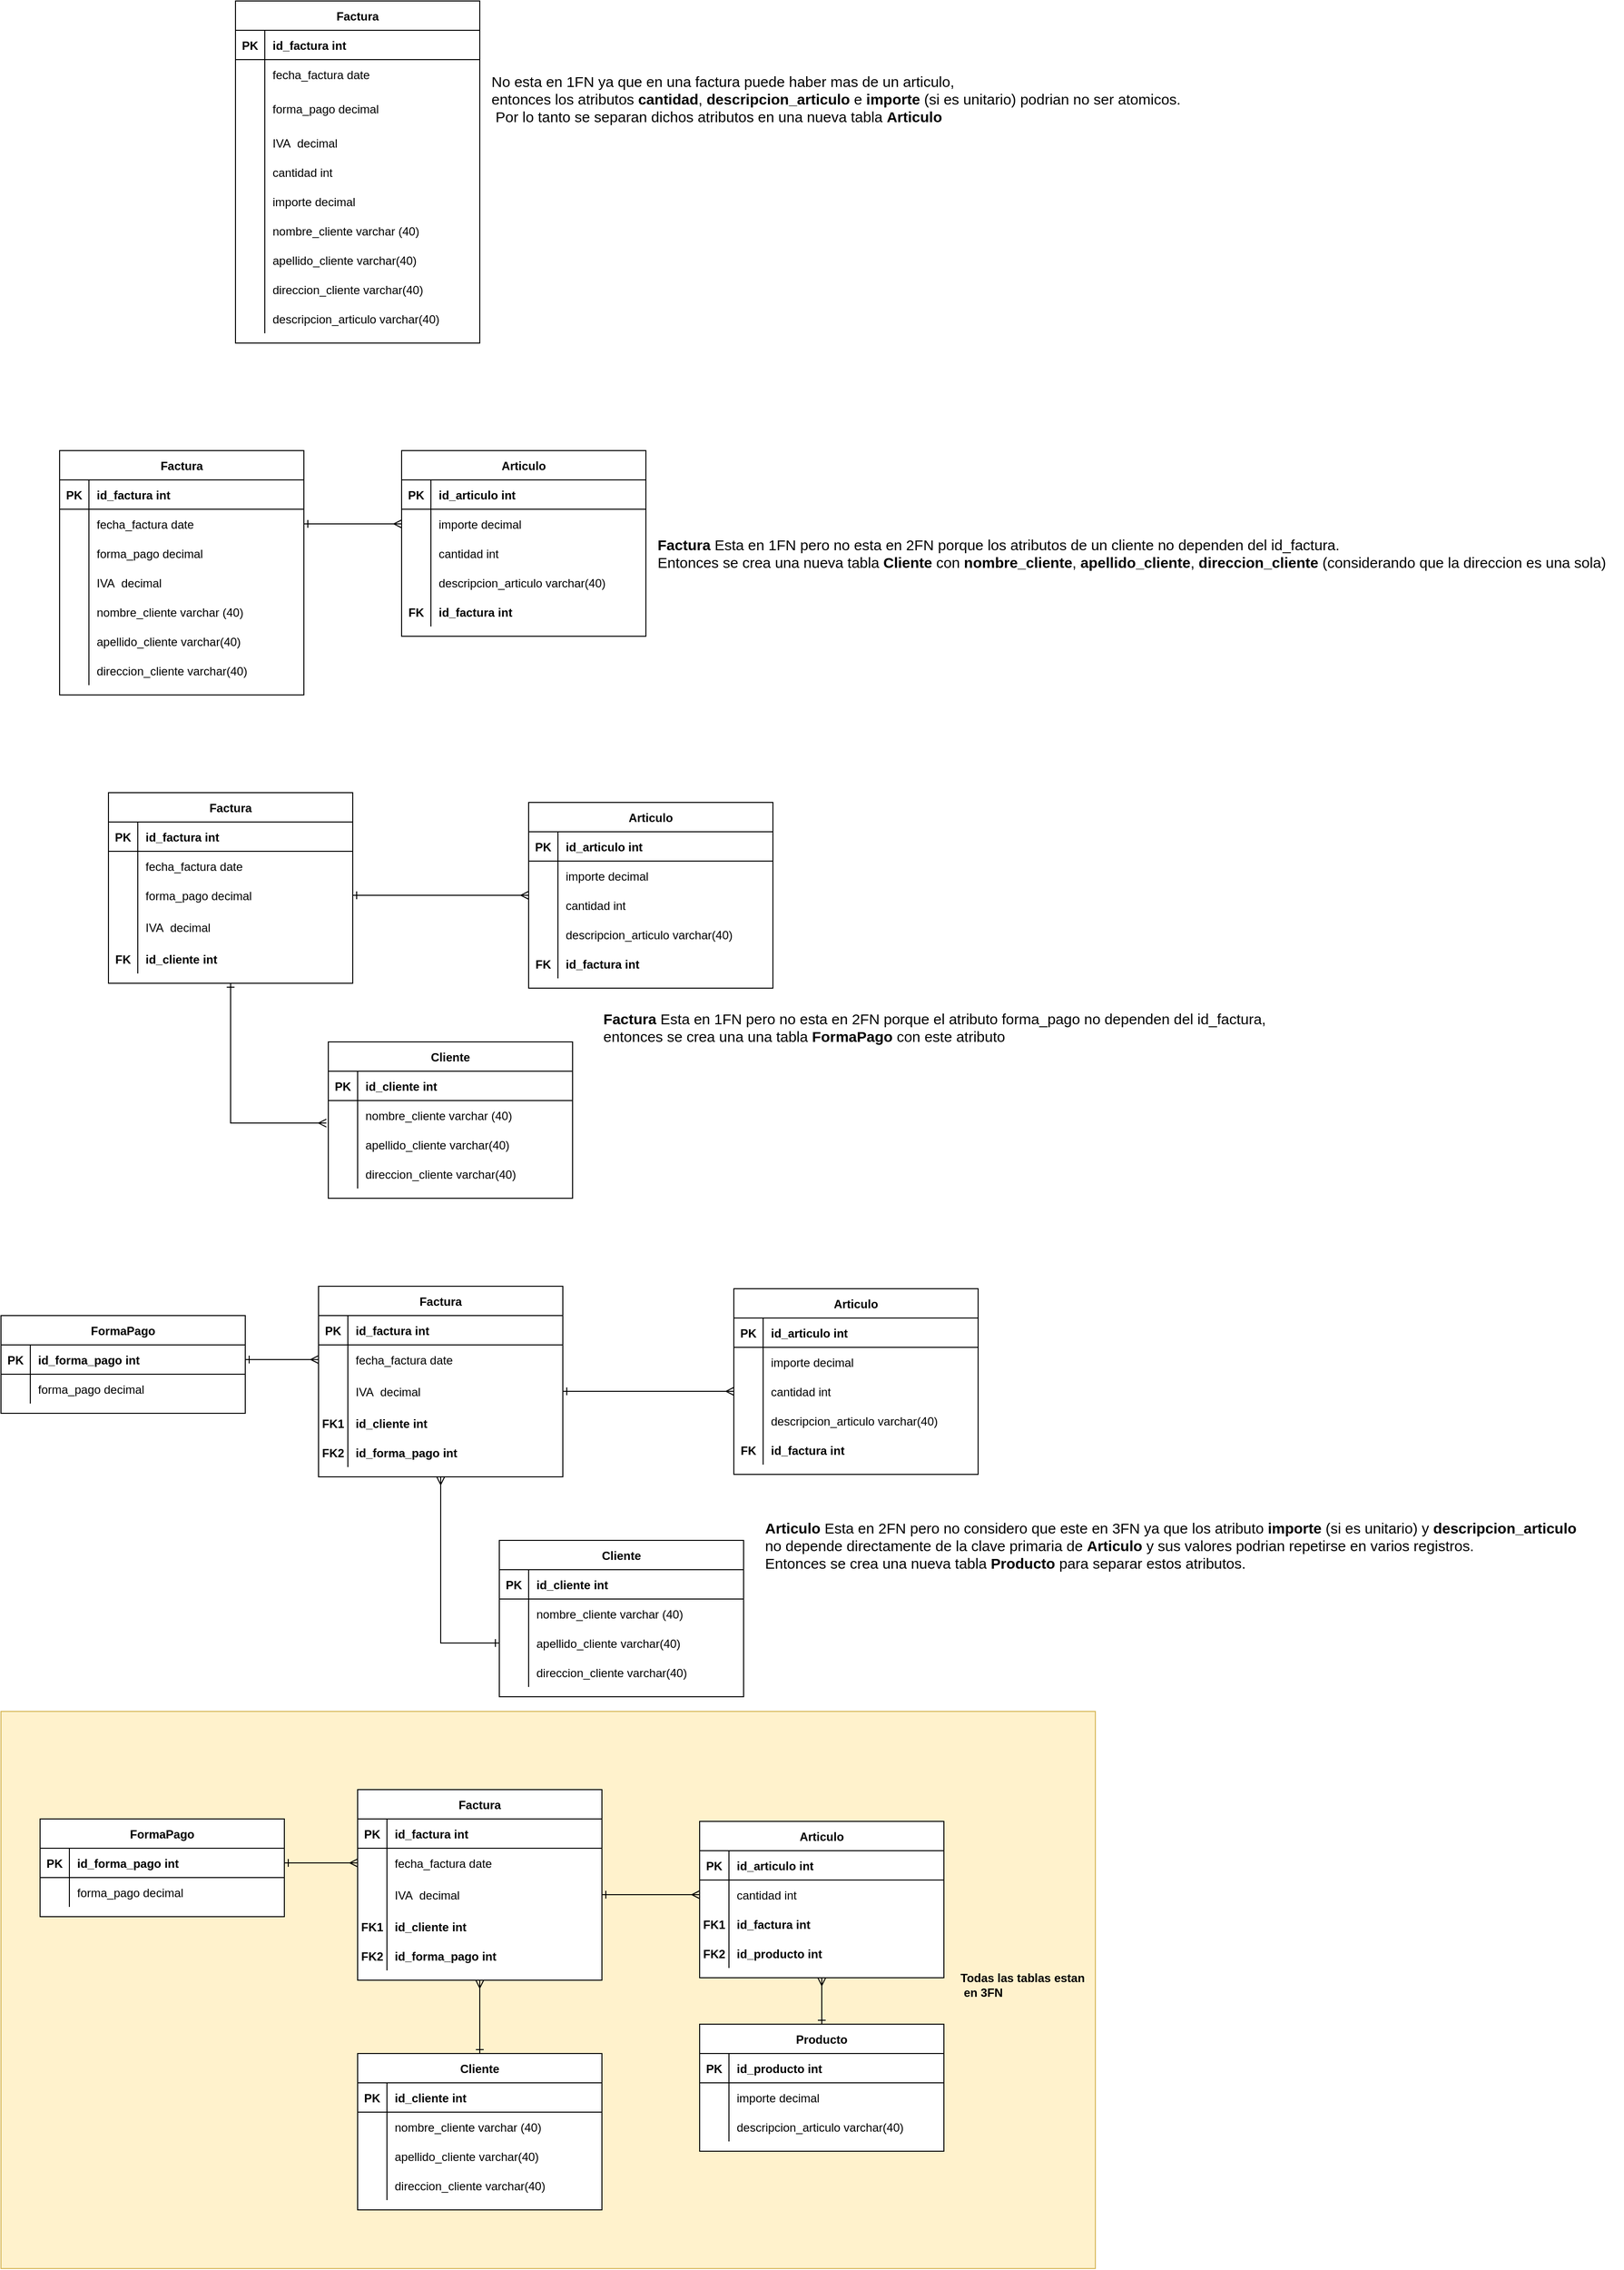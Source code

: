 <mxfile version="18.0.3" type="device"><diagram id="R2lEEEUBdFMjLlhIrx00" name="Page-1"><mxGraphModel dx="2111" dy="733" grid="1" gridSize="10" guides="1" tooltips="1" connect="1" arrows="1" fold="1" page="1" pageScale="1" pageWidth="850" pageHeight="1100" math="0" shadow="0" extFonts="Permanent Marker^https://fonts.googleapis.com/css?family=Permanent+Marker"><root><mxCell id="0"/><mxCell id="1" parent="0"/><mxCell id="C-vyLk0tnHw3VtMMgP7b-23" value="Factura" style="shape=table;startSize=30;container=1;collapsible=1;childLayout=tableLayout;fixedRows=1;rowLines=0;fontStyle=1;align=center;resizeLast=1;" parent="1" vertex="1"><mxGeometry x="-500" y="120" width="250" height="350" as="geometry"/></mxCell><mxCell id="C-vyLk0tnHw3VtMMgP7b-24" value="" style="shape=partialRectangle;collapsible=0;dropTarget=0;pointerEvents=0;fillColor=none;points=[[0,0.5],[1,0.5]];portConstraint=eastwest;top=0;left=0;right=0;bottom=1;" parent="C-vyLk0tnHw3VtMMgP7b-23" vertex="1"><mxGeometry y="30" width="250" height="30" as="geometry"/></mxCell><mxCell id="C-vyLk0tnHw3VtMMgP7b-25" value="PK" style="shape=partialRectangle;overflow=hidden;connectable=0;fillColor=none;top=0;left=0;bottom=0;right=0;fontStyle=1;" parent="C-vyLk0tnHw3VtMMgP7b-24" vertex="1"><mxGeometry width="30" height="30" as="geometry"><mxRectangle width="30" height="30" as="alternateBounds"/></mxGeometry></mxCell><mxCell id="C-vyLk0tnHw3VtMMgP7b-26" value="id_factura int" style="shape=partialRectangle;overflow=hidden;connectable=0;fillColor=none;top=0;left=0;bottom=0;right=0;align=left;spacingLeft=6;fontStyle=1;" parent="C-vyLk0tnHw3VtMMgP7b-24" vertex="1"><mxGeometry x="30" width="220" height="30" as="geometry"><mxRectangle width="220" height="30" as="alternateBounds"/></mxGeometry></mxCell><mxCell id="C-vyLk0tnHw3VtMMgP7b-27" value="" style="shape=partialRectangle;collapsible=0;dropTarget=0;pointerEvents=0;fillColor=none;points=[[0,0.5],[1,0.5]];portConstraint=eastwest;top=0;left=0;right=0;bottom=0;" parent="C-vyLk0tnHw3VtMMgP7b-23" vertex="1"><mxGeometry y="60" width="250" height="30" as="geometry"/></mxCell><mxCell id="C-vyLk0tnHw3VtMMgP7b-28" value="" style="shape=partialRectangle;overflow=hidden;connectable=0;fillColor=none;top=0;left=0;bottom=0;right=0;" parent="C-vyLk0tnHw3VtMMgP7b-27" vertex="1"><mxGeometry width="30" height="30" as="geometry"><mxRectangle width="30" height="30" as="alternateBounds"/></mxGeometry></mxCell><mxCell id="C-vyLk0tnHw3VtMMgP7b-29" value="fecha_factura date" style="shape=partialRectangle;overflow=hidden;connectable=0;fillColor=none;top=0;left=0;bottom=0;right=0;align=left;spacingLeft=6;" parent="C-vyLk0tnHw3VtMMgP7b-27" vertex="1"><mxGeometry x="30" width="220" height="30" as="geometry"><mxRectangle width="220" height="30" as="alternateBounds"/></mxGeometry></mxCell><mxCell id="AqQtqypHgRK_wrcoffCH-1" style="shape=partialRectangle;collapsible=0;dropTarget=0;pointerEvents=0;fillColor=none;points=[[0,0.5],[1,0.5]];portConstraint=eastwest;top=0;left=0;right=0;bottom=0;" parent="C-vyLk0tnHw3VtMMgP7b-23" vertex="1"><mxGeometry y="90" width="250" height="40" as="geometry"/></mxCell><mxCell id="AqQtqypHgRK_wrcoffCH-2" value="" style="shape=partialRectangle;overflow=hidden;connectable=0;fillColor=none;top=0;left=0;bottom=0;right=0;" parent="AqQtqypHgRK_wrcoffCH-1" vertex="1"><mxGeometry width="30" height="40" as="geometry"><mxRectangle width="30" height="40" as="alternateBounds"/></mxGeometry></mxCell><mxCell id="AqQtqypHgRK_wrcoffCH-3" value="forma_pago decimal" style="shape=partialRectangle;overflow=hidden;connectable=0;fillColor=none;top=0;left=0;bottom=0;right=0;align=left;spacingLeft=6;" parent="AqQtqypHgRK_wrcoffCH-1" vertex="1"><mxGeometry x="30" width="220" height="40" as="geometry"><mxRectangle width="220" height="40" as="alternateBounds"/></mxGeometry></mxCell><mxCell id="AqQtqypHgRK_wrcoffCH-26" style="shape=partialRectangle;collapsible=0;dropTarget=0;pointerEvents=0;fillColor=none;points=[[0,0.5],[1,0.5]];portConstraint=eastwest;top=0;left=0;right=0;bottom=0;" parent="C-vyLk0tnHw3VtMMgP7b-23" vertex="1"><mxGeometry y="130" width="250" height="30" as="geometry"/></mxCell><mxCell id="AqQtqypHgRK_wrcoffCH-27" style="shape=partialRectangle;overflow=hidden;connectable=0;fillColor=none;top=0;left=0;bottom=0;right=0;" parent="AqQtqypHgRK_wrcoffCH-26" vertex="1"><mxGeometry width="30" height="30" as="geometry"><mxRectangle width="30" height="30" as="alternateBounds"/></mxGeometry></mxCell><mxCell id="AqQtqypHgRK_wrcoffCH-28" value="IVA  decimal" style="shape=partialRectangle;overflow=hidden;connectable=0;fillColor=none;top=0;left=0;bottom=0;right=0;align=left;spacingLeft=6;" parent="AqQtqypHgRK_wrcoffCH-26" vertex="1"><mxGeometry x="30" width="220" height="30" as="geometry"><mxRectangle width="220" height="30" as="alternateBounds"/></mxGeometry></mxCell><mxCell id="AqQtqypHgRK_wrcoffCH-23" style="shape=partialRectangle;collapsible=0;dropTarget=0;pointerEvents=0;fillColor=none;points=[[0,0.5],[1,0.5]];portConstraint=eastwest;top=0;left=0;right=0;bottom=0;" parent="C-vyLk0tnHw3VtMMgP7b-23" vertex="1"><mxGeometry y="160" width="250" height="30" as="geometry"/></mxCell><mxCell id="AqQtqypHgRK_wrcoffCH-24" style="shape=partialRectangle;overflow=hidden;connectable=0;fillColor=none;top=0;left=0;bottom=0;right=0;" parent="AqQtqypHgRK_wrcoffCH-23" vertex="1"><mxGeometry width="30" height="30" as="geometry"><mxRectangle width="30" height="30" as="alternateBounds"/></mxGeometry></mxCell><mxCell id="AqQtqypHgRK_wrcoffCH-25" value="cantidad int" style="shape=partialRectangle;overflow=hidden;connectable=0;fillColor=none;top=0;left=0;bottom=0;right=0;align=left;spacingLeft=6;" parent="AqQtqypHgRK_wrcoffCH-23" vertex="1"><mxGeometry x="30" width="220" height="30" as="geometry"><mxRectangle width="220" height="30" as="alternateBounds"/></mxGeometry></mxCell><mxCell id="AqQtqypHgRK_wrcoffCH-20" style="shape=partialRectangle;collapsible=0;dropTarget=0;pointerEvents=0;fillColor=none;points=[[0,0.5],[1,0.5]];portConstraint=eastwest;top=0;left=0;right=0;bottom=0;" parent="C-vyLk0tnHw3VtMMgP7b-23" vertex="1"><mxGeometry y="190" width="250" height="30" as="geometry"/></mxCell><mxCell id="AqQtqypHgRK_wrcoffCH-21" style="shape=partialRectangle;overflow=hidden;connectable=0;fillColor=none;top=0;left=0;bottom=0;right=0;" parent="AqQtqypHgRK_wrcoffCH-20" vertex="1"><mxGeometry width="30" height="30" as="geometry"><mxRectangle width="30" height="30" as="alternateBounds"/></mxGeometry></mxCell><mxCell id="AqQtqypHgRK_wrcoffCH-22" value="importe decimal" style="shape=partialRectangle;overflow=hidden;connectable=0;fillColor=none;top=0;left=0;bottom=0;right=0;align=left;spacingLeft=6;" parent="AqQtqypHgRK_wrcoffCH-20" vertex="1"><mxGeometry x="30" width="220" height="30" as="geometry"><mxRectangle width="220" height="30" as="alternateBounds"/></mxGeometry></mxCell><mxCell id="AqQtqypHgRK_wrcoffCH-17" style="shape=partialRectangle;collapsible=0;dropTarget=0;pointerEvents=0;fillColor=none;points=[[0,0.5],[1,0.5]];portConstraint=eastwest;top=0;left=0;right=0;bottom=0;" parent="C-vyLk0tnHw3VtMMgP7b-23" vertex="1"><mxGeometry y="220" width="250" height="30" as="geometry"/></mxCell><mxCell id="AqQtqypHgRK_wrcoffCH-18" style="shape=partialRectangle;overflow=hidden;connectable=0;fillColor=none;top=0;left=0;bottom=0;right=0;" parent="AqQtqypHgRK_wrcoffCH-17" vertex="1"><mxGeometry width="30" height="30" as="geometry"><mxRectangle width="30" height="30" as="alternateBounds"/></mxGeometry></mxCell><mxCell id="AqQtqypHgRK_wrcoffCH-19" value="nombre_cliente varchar (40)" style="shape=partialRectangle;overflow=hidden;connectable=0;fillColor=none;top=0;left=0;bottom=0;right=0;align=left;spacingLeft=6;" parent="AqQtqypHgRK_wrcoffCH-17" vertex="1"><mxGeometry x="30" width="220" height="30" as="geometry"><mxRectangle width="220" height="30" as="alternateBounds"/></mxGeometry></mxCell><mxCell id="AqQtqypHgRK_wrcoffCH-14" style="shape=partialRectangle;collapsible=0;dropTarget=0;pointerEvents=0;fillColor=none;points=[[0,0.5],[1,0.5]];portConstraint=eastwest;top=0;left=0;right=0;bottom=0;" parent="C-vyLk0tnHw3VtMMgP7b-23" vertex="1"><mxGeometry y="250" width="250" height="30" as="geometry"/></mxCell><mxCell id="AqQtqypHgRK_wrcoffCH-15" style="shape=partialRectangle;overflow=hidden;connectable=0;fillColor=none;top=0;left=0;bottom=0;right=0;" parent="AqQtqypHgRK_wrcoffCH-14" vertex="1"><mxGeometry width="30" height="30" as="geometry"><mxRectangle width="30" height="30" as="alternateBounds"/></mxGeometry></mxCell><mxCell id="AqQtqypHgRK_wrcoffCH-16" value="apellido_cliente varchar(40)" style="shape=partialRectangle;overflow=hidden;connectable=0;fillColor=none;top=0;left=0;bottom=0;right=0;align=left;spacingLeft=6;" parent="AqQtqypHgRK_wrcoffCH-14" vertex="1"><mxGeometry x="30" width="220" height="30" as="geometry"><mxRectangle width="220" height="30" as="alternateBounds"/></mxGeometry></mxCell><mxCell id="AqQtqypHgRK_wrcoffCH-11" style="shape=partialRectangle;collapsible=0;dropTarget=0;pointerEvents=0;fillColor=none;points=[[0,0.5],[1,0.5]];portConstraint=eastwest;top=0;left=0;right=0;bottom=0;" parent="C-vyLk0tnHw3VtMMgP7b-23" vertex="1"><mxGeometry y="280" width="250" height="30" as="geometry"/></mxCell><mxCell id="AqQtqypHgRK_wrcoffCH-12" style="shape=partialRectangle;overflow=hidden;connectable=0;fillColor=none;top=0;left=0;bottom=0;right=0;" parent="AqQtqypHgRK_wrcoffCH-11" vertex="1"><mxGeometry width="30" height="30" as="geometry"><mxRectangle width="30" height="30" as="alternateBounds"/></mxGeometry></mxCell><mxCell id="AqQtqypHgRK_wrcoffCH-13" value="direccion_cliente varchar(40)" style="shape=partialRectangle;overflow=hidden;connectable=0;fillColor=none;top=0;left=0;bottom=0;right=0;align=left;spacingLeft=6;" parent="AqQtqypHgRK_wrcoffCH-11" vertex="1"><mxGeometry x="30" width="220" height="30" as="geometry"><mxRectangle width="220" height="30" as="alternateBounds"/></mxGeometry></mxCell><mxCell id="AqQtqypHgRK_wrcoffCH-8" style="shape=partialRectangle;collapsible=0;dropTarget=0;pointerEvents=0;fillColor=none;points=[[0,0.5],[1,0.5]];portConstraint=eastwest;top=0;left=0;right=0;bottom=0;" parent="C-vyLk0tnHw3VtMMgP7b-23" vertex="1"><mxGeometry y="310" width="250" height="30" as="geometry"/></mxCell><mxCell id="AqQtqypHgRK_wrcoffCH-9" style="shape=partialRectangle;overflow=hidden;connectable=0;fillColor=none;top=0;left=0;bottom=0;right=0;" parent="AqQtqypHgRK_wrcoffCH-8" vertex="1"><mxGeometry width="30" height="30" as="geometry"><mxRectangle width="30" height="30" as="alternateBounds"/></mxGeometry></mxCell><mxCell id="AqQtqypHgRK_wrcoffCH-10" value="descripcion_articulo varchar(40)" style="shape=partialRectangle;overflow=hidden;connectable=0;fillColor=none;top=0;left=0;bottom=0;right=0;align=left;spacingLeft=6;" parent="AqQtqypHgRK_wrcoffCH-8" vertex="1"><mxGeometry x="30" width="220" height="30" as="geometry"><mxRectangle width="220" height="30" as="alternateBounds"/></mxGeometry></mxCell><mxCell id="AqQtqypHgRK_wrcoffCH-29" value="&lt;b&gt;Factura&amp;nbsp;&lt;/b&gt;Esta en 1FN pero no esta en 2FN porque los atributos de un cliente no dependen del id_factura. &lt;br style=&quot;font-size: 15px;&quot;&gt;Entonces se crea una nueva tabla &lt;b style=&quot;font-size: 15px;&quot;&gt;Cliente&lt;/b&gt; con&lt;b style=&quot;font-size: 15px;&quot;&gt; nombre_cliente&lt;/b&gt;, &lt;b style=&quot;font-size: 15px;&quot;&gt;apellido_cliente&lt;/b&gt;, &lt;b style=&quot;font-size: 15px;&quot;&gt;direccion_cliente&lt;/b&gt; (considerando que la direccion es una sola)" style="text;html=1;align=left;verticalAlign=middle;resizable=0;points=[];autosize=1;strokeColor=none;fillColor=none;fontSize=15;" parent="1" vertex="1"><mxGeometry x="-70" y="665" width="990" height="40" as="geometry"/></mxCell><mxCell id="AqQtqypHgRK_wrcoffCH-669" style="edgeStyle=orthogonalEdgeStyle;rounded=0;orthogonalLoop=1;jettySize=auto;html=1;exitX=1;exitY=0.5;exitDx=0;exitDy=0;startArrow=ERone;startFill=0;endArrow=ERmany;endFill=0;" parent="1" source="AqQtqypHgRK_wrcoffCH-102" target="AqQtqypHgRK_wrcoffCH-220" edge="1"><mxGeometry relative="1" as="geometry"/></mxCell><mxCell id="AqQtqypHgRK_wrcoffCH-670" style="edgeStyle=orthogonalEdgeStyle;rounded=0;orthogonalLoop=1;jettySize=auto;html=1;exitX=0.5;exitY=1;exitDx=0;exitDy=0;entryX=-0.008;entryY=0.767;entryDx=0;entryDy=0;entryPerimeter=0;startArrow=ERone;startFill=0;endArrow=ERmany;endFill=0;" parent="1" source="AqQtqypHgRK_wrcoffCH-95" target="AqQtqypHgRK_wrcoffCH-145" edge="1"><mxGeometry relative="1" as="geometry"/></mxCell><mxCell id="AqQtqypHgRK_wrcoffCH-95" value="Factura" style="shape=table;startSize=30;container=1;collapsible=1;childLayout=tableLayout;fixedRows=1;rowLines=0;fontStyle=1;align=center;resizeLast=1;" parent="1" vertex="1"><mxGeometry x="-630" y="930" width="250" height="195" as="geometry"/></mxCell><mxCell id="AqQtqypHgRK_wrcoffCH-96" value="" style="shape=partialRectangle;collapsible=0;dropTarget=0;pointerEvents=0;fillColor=none;points=[[0,0.5],[1,0.5]];portConstraint=eastwest;top=0;left=0;right=0;bottom=1;" parent="AqQtqypHgRK_wrcoffCH-95" vertex="1"><mxGeometry y="30" width="250" height="30" as="geometry"/></mxCell><mxCell id="AqQtqypHgRK_wrcoffCH-97" value="PK" style="shape=partialRectangle;overflow=hidden;connectable=0;fillColor=none;top=0;left=0;bottom=0;right=0;fontStyle=1;" parent="AqQtqypHgRK_wrcoffCH-96" vertex="1"><mxGeometry width="30" height="30" as="geometry"><mxRectangle width="30" height="30" as="alternateBounds"/></mxGeometry></mxCell><mxCell id="AqQtqypHgRK_wrcoffCH-98" value="id_factura int" style="shape=partialRectangle;overflow=hidden;connectable=0;fillColor=none;top=0;left=0;bottom=0;right=0;align=left;spacingLeft=6;fontStyle=1;" parent="AqQtqypHgRK_wrcoffCH-96" vertex="1"><mxGeometry x="30" width="220" height="30" as="geometry"><mxRectangle width="220" height="30" as="alternateBounds"/></mxGeometry></mxCell><mxCell id="AqQtqypHgRK_wrcoffCH-99" value="" style="shape=partialRectangle;collapsible=0;dropTarget=0;pointerEvents=0;fillColor=none;points=[[0,0.5],[1,0.5]];portConstraint=eastwest;top=0;left=0;right=0;bottom=0;" parent="AqQtqypHgRK_wrcoffCH-95" vertex="1"><mxGeometry y="60" width="250" height="30" as="geometry"/></mxCell><mxCell id="AqQtqypHgRK_wrcoffCH-100" value="" style="shape=partialRectangle;overflow=hidden;connectable=0;fillColor=none;top=0;left=0;bottom=0;right=0;" parent="AqQtqypHgRK_wrcoffCH-99" vertex="1"><mxGeometry width="30" height="30" as="geometry"><mxRectangle width="30" height="30" as="alternateBounds"/></mxGeometry></mxCell><mxCell id="AqQtqypHgRK_wrcoffCH-101" value="fecha_factura date" style="shape=partialRectangle;overflow=hidden;connectable=0;fillColor=none;top=0;left=0;bottom=0;right=0;align=left;spacingLeft=6;" parent="AqQtqypHgRK_wrcoffCH-99" vertex="1"><mxGeometry x="30" width="220" height="30" as="geometry"><mxRectangle width="220" height="30" as="alternateBounds"/></mxGeometry></mxCell><mxCell id="AqQtqypHgRK_wrcoffCH-102" style="shape=partialRectangle;collapsible=0;dropTarget=0;pointerEvents=0;fillColor=none;points=[[0,0.5],[1,0.5]];portConstraint=eastwest;top=0;left=0;right=0;bottom=0;" parent="AqQtqypHgRK_wrcoffCH-95" vertex="1"><mxGeometry y="90" width="250" height="30" as="geometry"/></mxCell><mxCell id="AqQtqypHgRK_wrcoffCH-103" value="" style="shape=partialRectangle;overflow=hidden;connectable=0;fillColor=none;top=0;left=0;bottom=0;right=0;" parent="AqQtqypHgRK_wrcoffCH-102" vertex="1"><mxGeometry width="30" height="30" as="geometry"><mxRectangle width="30" height="30" as="alternateBounds"/></mxGeometry></mxCell><mxCell id="AqQtqypHgRK_wrcoffCH-104" value="forma_pago decimal" style="shape=partialRectangle;overflow=hidden;connectable=0;fillColor=none;top=0;left=0;bottom=0;right=0;align=left;spacingLeft=6;" parent="AqQtqypHgRK_wrcoffCH-102" vertex="1"><mxGeometry x="30" width="220" height="30" as="geometry"><mxRectangle width="220" height="30" as="alternateBounds"/></mxGeometry></mxCell><mxCell id="AqQtqypHgRK_wrcoffCH-105" style="shape=partialRectangle;collapsible=0;dropTarget=0;pointerEvents=0;fillColor=none;points=[[0,0.5],[1,0.5]];portConstraint=eastwest;top=0;left=0;right=0;bottom=0;" parent="AqQtqypHgRK_wrcoffCH-95" vertex="1"><mxGeometry y="120" width="250" height="35" as="geometry"/></mxCell><mxCell id="AqQtqypHgRK_wrcoffCH-106" style="shape=partialRectangle;overflow=hidden;connectable=0;fillColor=none;top=0;left=0;bottom=0;right=0;" parent="AqQtqypHgRK_wrcoffCH-105" vertex="1"><mxGeometry width="30" height="35" as="geometry"><mxRectangle width="30" height="35" as="alternateBounds"/></mxGeometry></mxCell><mxCell id="AqQtqypHgRK_wrcoffCH-107" value="IVA  decimal" style="shape=partialRectangle;overflow=hidden;connectable=0;fillColor=none;top=0;left=0;bottom=0;right=0;align=left;spacingLeft=6;" parent="AqQtqypHgRK_wrcoffCH-105" vertex="1"><mxGeometry x="30" width="220" height="35" as="geometry"><mxRectangle width="220" height="35" as="alternateBounds"/></mxGeometry></mxCell><mxCell id="AqQtqypHgRK_wrcoffCH-108" style="shape=partialRectangle;collapsible=0;dropTarget=0;pointerEvents=0;fillColor=none;points=[[0,0.5],[1,0.5]];portConstraint=eastwest;top=0;left=0;right=0;bottom=0;" parent="AqQtqypHgRK_wrcoffCH-95" vertex="1"><mxGeometry y="155" width="250" height="30" as="geometry"/></mxCell><mxCell id="AqQtqypHgRK_wrcoffCH-109" value="FK" style="shape=partialRectangle;overflow=hidden;connectable=0;fillColor=none;top=0;left=0;bottom=0;right=0;fontStyle=1" parent="AqQtqypHgRK_wrcoffCH-108" vertex="1"><mxGeometry width="30" height="30" as="geometry"><mxRectangle width="30" height="30" as="alternateBounds"/></mxGeometry></mxCell><mxCell id="AqQtqypHgRK_wrcoffCH-110" value="id_cliente int" style="shape=partialRectangle;overflow=hidden;connectable=0;fillColor=none;top=0;left=0;bottom=0;right=0;align=left;spacingLeft=6;fontStyle=1" parent="AqQtqypHgRK_wrcoffCH-108" vertex="1"><mxGeometry x="30" width="220" height="30" as="geometry"><mxRectangle width="220" height="30" as="alternateBounds"/></mxGeometry></mxCell><mxCell id="AqQtqypHgRK_wrcoffCH-126" value="Cliente" style="shape=table;startSize=30;container=1;collapsible=1;childLayout=tableLayout;fixedRows=1;rowLines=0;fontStyle=1;align=center;resizeLast=1;" parent="1" vertex="1"><mxGeometry x="-405" y="1185" width="250" height="160" as="geometry"/></mxCell><mxCell id="AqQtqypHgRK_wrcoffCH-127" value="" style="shape=partialRectangle;collapsible=0;dropTarget=0;pointerEvents=0;fillColor=none;points=[[0,0.5],[1,0.5]];portConstraint=eastwest;top=0;left=0;right=0;bottom=1;" parent="AqQtqypHgRK_wrcoffCH-126" vertex="1"><mxGeometry y="30" width="250" height="30" as="geometry"/></mxCell><mxCell id="AqQtqypHgRK_wrcoffCH-128" value="PK" style="shape=partialRectangle;overflow=hidden;connectable=0;fillColor=none;top=0;left=0;bottom=0;right=0;fontStyle=1;" parent="AqQtqypHgRK_wrcoffCH-127" vertex="1"><mxGeometry width="30" height="30" as="geometry"><mxRectangle width="30" height="30" as="alternateBounds"/></mxGeometry></mxCell><mxCell id="AqQtqypHgRK_wrcoffCH-129" value="id_cliente int" style="shape=partialRectangle;overflow=hidden;connectable=0;fillColor=none;top=0;left=0;bottom=0;right=0;align=left;spacingLeft=6;fontStyle=1;" parent="AqQtqypHgRK_wrcoffCH-127" vertex="1"><mxGeometry x="30" width="220" height="30" as="geometry"><mxRectangle width="220" height="30" as="alternateBounds"/></mxGeometry></mxCell><mxCell id="AqQtqypHgRK_wrcoffCH-145" style="shape=partialRectangle;collapsible=0;dropTarget=0;pointerEvents=0;fillColor=none;points=[[0,0.5],[1,0.5]];portConstraint=eastwest;top=0;left=0;right=0;bottom=0;" parent="AqQtqypHgRK_wrcoffCH-126" vertex="1"><mxGeometry y="60" width="250" height="30" as="geometry"/></mxCell><mxCell id="AqQtqypHgRK_wrcoffCH-146" style="shape=partialRectangle;overflow=hidden;connectable=0;fillColor=none;top=0;left=0;bottom=0;right=0;" parent="AqQtqypHgRK_wrcoffCH-145" vertex="1"><mxGeometry width="30" height="30" as="geometry"><mxRectangle width="30" height="30" as="alternateBounds"/></mxGeometry></mxCell><mxCell id="AqQtqypHgRK_wrcoffCH-147" value="nombre_cliente varchar (40)" style="shape=partialRectangle;overflow=hidden;connectable=0;fillColor=none;top=0;left=0;bottom=0;right=0;align=left;spacingLeft=6;" parent="AqQtqypHgRK_wrcoffCH-145" vertex="1"><mxGeometry x="30" width="220" height="30" as="geometry"><mxRectangle width="220" height="30" as="alternateBounds"/></mxGeometry></mxCell><mxCell id="AqQtqypHgRK_wrcoffCH-148" style="shape=partialRectangle;collapsible=0;dropTarget=0;pointerEvents=0;fillColor=none;points=[[0,0.5],[1,0.5]];portConstraint=eastwest;top=0;left=0;right=0;bottom=0;" parent="AqQtqypHgRK_wrcoffCH-126" vertex="1"><mxGeometry y="90" width="250" height="30" as="geometry"/></mxCell><mxCell id="AqQtqypHgRK_wrcoffCH-149" style="shape=partialRectangle;overflow=hidden;connectable=0;fillColor=none;top=0;left=0;bottom=0;right=0;" parent="AqQtqypHgRK_wrcoffCH-148" vertex="1"><mxGeometry width="30" height="30" as="geometry"><mxRectangle width="30" height="30" as="alternateBounds"/></mxGeometry></mxCell><mxCell id="AqQtqypHgRK_wrcoffCH-150" value="apellido_cliente varchar(40)" style="shape=partialRectangle;overflow=hidden;connectable=0;fillColor=none;top=0;left=0;bottom=0;right=0;align=left;spacingLeft=6;" parent="AqQtqypHgRK_wrcoffCH-148" vertex="1"><mxGeometry x="30" width="220" height="30" as="geometry"><mxRectangle width="220" height="30" as="alternateBounds"/></mxGeometry></mxCell><mxCell id="AqQtqypHgRK_wrcoffCH-151" style="shape=partialRectangle;collapsible=0;dropTarget=0;pointerEvents=0;fillColor=none;points=[[0,0.5],[1,0.5]];portConstraint=eastwest;top=0;left=0;right=0;bottom=0;" parent="AqQtqypHgRK_wrcoffCH-126" vertex="1"><mxGeometry y="120" width="250" height="30" as="geometry"/></mxCell><mxCell id="AqQtqypHgRK_wrcoffCH-152" style="shape=partialRectangle;overflow=hidden;connectable=0;fillColor=none;top=0;left=0;bottom=0;right=0;" parent="AqQtqypHgRK_wrcoffCH-151" vertex="1"><mxGeometry width="30" height="30" as="geometry"><mxRectangle width="30" height="30" as="alternateBounds"/></mxGeometry></mxCell><mxCell id="AqQtqypHgRK_wrcoffCH-153" value="direccion_cliente varchar(40)" style="shape=partialRectangle;overflow=hidden;connectable=0;fillColor=none;top=0;left=0;bottom=0;right=0;align=left;spacingLeft=6;" parent="AqQtqypHgRK_wrcoffCH-151" vertex="1"><mxGeometry x="30" width="220" height="30" as="geometry"><mxRectangle width="220" height="30" as="alternateBounds"/></mxGeometry></mxCell><mxCell id="AqQtqypHgRK_wrcoffCH-220" value="Articulo" style="shape=table;startSize=30;container=1;collapsible=1;childLayout=tableLayout;fixedRows=1;rowLines=0;fontStyle=1;align=center;resizeLast=1;" parent="1" vertex="1"><mxGeometry x="-200" y="940" width="250" height="190" as="geometry"/></mxCell><mxCell id="AqQtqypHgRK_wrcoffCH-221" value="" style="shape=partialRectangle;collapsible=0;dropTarget=0;pointerEvents=0;fillColor=none;points=[[0,0.5],[1,0.5]];portConstraint=eastwest;top=0;left=0;right=0;bottom=1;" parent="AqQtqypHgRK_wrcoffCH-220" vertex="1"><mxGeometry y="30" width="250" height="30" as="geometry"/></mxCell><mxCell id="AqQtqypHgRK_wrcoffCH-222" value="PK" style="shape=partialRectangle;overflow=hidden;connectable=0;fillColor=none;top=0;left=0;bottom=0;right=0;fontStyle=1;" parent="AqQtqypHgRK_wrcoffCH-221" vertex="1"><mxGeometry width="30" height="30" as="geometry"><mxRectangle width="30" height="30" as="alternateBounds"/></mxGeometry></mxCell><mxCell id="AqQtqypHgRK_wrcoffCH-223" value="id_articulo int" style="shape=partialRectangle;overflow=hidden;connectable=0;fillColor=none;top=0;left=0;bottom=0;right=0;align=left;spacingLeft=6;fontStyle=1;" parent="AqQtqypHgRK_wrcoffCH-221" vertex="1"><mxGeometry x="30" width="220" height="30" as="geometry"><mxRectangle width="220" height="30" as="alternateBounds"/></mxGeometry></mxCell><mxCell id="AqQtqypHgRK_wrcoffCH-236" style="shape=partialRectangle;collapsible=0;dropTarget=0;pointerEvents=0;fillColor=none;points=[[0,0.5],[1,0.5]];portConstraint=eastwest;top=0;left=0;right=0;bottom=0;" parent="AqQtqypHgRK_wrcoffCH-220" vertex="1"><mxGeometry y="60" width="250" height="30" as="geometry"/></mxCell><mxCell id="AqQtqypHgRK_wrcoffCH-237" style="shape=partialRectangle;overflow=hidden;connectable=0;fillColor=none;top=0;left=0;bottom=0;right=0;" parent="AqQtqypHgRK_wrcoffCH-236" vertex="1"><mxGeometry width="30" height="30" as="geometry"><mxRectangle width="30" height="30" as="alternateBounds"/></mxGeometry></mxCell><mxCell id="AqQtqypHgRK_wrcoffCH-238" value="importe decimal" style="shape=partialRectangle;overflow=hidden;connectable=0;fillColor=none;top=0;left=0;bottom=0;right=0;align=left;spacingLeft=6;" parent="AqQtqypHgRK_wrcoffCH-236" vertex="1"><mxGeometry x="30" width="220" height="30" as="geometry"><mxRectangle width="220" height="30" as="alternateBounds"/></mxGeometry></mxCell><mxCell id="AqQtqypHgRK_wrcoffCH-239" style="shape=partialRectangle;collapsible=0;dropTarget=0;pointerEvents=0;fillColor=none;points=[[0,0.5],[1,0.5]];portConstraint=eastwest;top=0;left=0;right=0;bottom=0;" parent="AqQtqypHgRK_wrcoffCH-220" vertex="1"><mxGeometry y="90" width="250" height="30" as="geometry"/></mxCell><mxCell id="AqQtqypHgRK_wrcoffCH-240" style="shape=partialRectangle;overflow=hidden;connectable=0;fillColor=none;top=0;left=0;bottom=0;right=0;" parent="AqQtqypHgRK_wrcoffCH-239" vertex="1"><mxGeometry width="30" height="30" as="geometry"><mxRectangle width="30" height="30" as="alternateBounds"/></mxGeometry></mxCell><mxCell id="AqQtqypHgRK_wrcoffCH-241" value="cantidad int" style="shape=partialRectangle;overflow=hidden;connectable=0;fillColor=none;top=0;left=0;bottom=0;right=0;align=left;spacingLeft=6;" parent="AqQtqypHgRK_wrcoffCH-239" vertex="1"><mxGeometry x="30" width="220" height="30" as="geometry"><mxRectangle width="220" height="30" as="alternateBounds"/></mxGeometry></mxCell><mxCell id="AqQtqypHgRK_wrcoffCH-245" style="shape=partialRectangle;collapsible=0;dropTarget=0;pointerEvents=0;fillColor=none;points=[[0,0.5],[1,0.5]];portConstraint=eastwest;top=0;left=0;right=0;bottom=0;" parent="AqQtqypHgRK_wrcoffCH-220" vertex="1"><mxGeometry y="120" width="250" height="30" as="geometry"/></mxCell><mxCell id="AqQtqypHgRK_wrcoffCH-246" style="shape=partialRectangle;overflow=hidden;connectable=0;fillColor=none;top=0;left=0;bottom=0;right=0;" parent="AqQtqypHgRK_wrcoffCH-245" vertex="1"><mxGeometry width="30" height="30" as="geometry"><mxRectangle width="30" height="30" as="alternateBounds"/></mxGeometry></mxCell><mxCell id="AqQtqypHgRK_wrcoffCH-247" value="descripcion_articulo varchar(40)" style="shape=partialRectangle;overflow=hidden;connectable=0;fillColor=none;top=0;left=0;bottom=0;right=0;align=left;spacingLeft=6;" parent="AqQtqypHgRK_wrcoffCH-245" vertex="1"><mxGeometry x="30" width="220" height="30" as="geometry"><mxRectangle width="220" height="30" as="alternateBounds"/></mxGeometry></mxCell><mxCell id="AqQtqypHgRK_wrcoffCH-248" style="shape=partialRectangle;collapsible=0;dropTarget=0;pointerEvents=0;fillColor=none;points=[[0,0.5],[1,0.5]];portConstraint=eastwest;top=0;left=0;right=0;bottom=0;" parent="AqQtqypHgRK_wrcoffCH-220" vertex="1"><mxGeometry y="150" width="250" height="30" as="geometry"/></mxCell><mxCell id="AqQtqypHgRK_wrcoffCH-249" value="FK" style="shape=partialRectangle;overflow=hidden;connectable=0;fillColor=none;top=0;left=0;bottom=0;right=0;fontStyle=1" parent="AqQtqypHgRK_wrcoffCH-248" vertex="1"><mxGeometry width="30" height="30" as="geometry"><mxRectangle width="30" height="30" as="alternateBounds"/></mxGeometry></mxCell><mxCell id="AqQtqypHgRK_wrcoffCH-250" value="id_factura int" style="shape=partialRectangle;overflow=hidden;connectable=0;fillColor=none;top=0;left=0;bottom=0;right=0;align=left;spacingLeft=6;fontStyle=1" parent="AqQtqypHgRK_wrcoffCH-248" vertex="1"><mxGeometry x="30" width="220" height="30" as="geometry"><mxRectangle width="220" height="30" as="alternateBounds"/></mxGeometry></mxCell><mxCell id="AqQtqypHgRK_wrcoffCH-313" value="No esta en 1FN ya que en una factura puede haber mas de un articulo, &lt;br style=&quot;font-size: 15px;&quot;&gt;entonces los atributos &lt;b style=&quot;font-size: 15px;&quot;&gt;cantidad&lt;/b&gt;, &lt;b style=&quot;font-size: 15px;&quot;&gt;descripcion_articulo&lt;/b&gt; e &lt;b style=&quot;font-size: 15px;&quot;&gt;importe&lt;/b&gt; (si es unitario) podrian no ser atomicos.&lt;br style=&quot;font-size: 15px;&quot;&gt;&amp;nbsp;Por lo tanto se separan dichos atributos en una nueva tabla &lt;b style=&quot;font-size: 15px;&quot;&gt;Articulo&lt;/b&gt;" style="text;html=1;align=left;verticalAlign=middle;resizable=0;points=[];autosize=1;strokeColor=none;fillColor=none;fontSize=15;" parent="1" vertex="1"><mxGeometry x="-240" y="190" width="720" height="60" as="geometry"/></mxCell><mxCell id="AqQtqypHgRK_wrcoffCH-469" value="Articulo" style="shape=table;startSize=30;container=1;collapsible=1;childLayout=tableLayout;fixedRows=1;rowLines=0;fontStyle=1;align=center;resizeLast=1;" parent="1" vertex="1"><mxGeometry x="-330" y="580" width="250" height="190" as="geometry"/></mxCell><mxCell id="AqQtqypHgRK_wrcoffCH-470" value="" style="shape=partialRectangle;collapsible=0;dropTarget=0;pointerEvents=0;fillColor=none;points=[[0,0.5],[1,0.5]];portConstraint=eastwest;top=0;left=0;right=0;bottom=1;" parent="AqQtqypHgRK_wrcoffCH-469" vertex="1"><mxGeometry y="30" width="250" height="30" as="geometry"/></mxCell><mxCell id="AqQtqypHgRK_wrcoffCH-471" value="PK" style="shape=partialRectangle;overflow=hidden;connectable=0;fillColor=none;top=0;left=0;bottom=0;right=0;fontStyle=1;" parent="AqQtqypHgRK_wrcoffCH-470" vertex="1"><mxGeometry width="30" height="30" as="geometry"><mxRectangle width="30" height="30" as="alternateBounds"/></mxGeometry></mxCell><mxCell id="AqQtqypHgRK_wrcoffCH-472" value="id_articulo int" style="shape=partialRectangle;overflow=hidden;connectable=0;fillColor=none;top=0;left=0;bottom=0;right=0;align=left;spacingLeft=6;fontStyle=1;" parent="AqQtqypHgRK_wrcoffCH-470" vertex="1"><mxGeometry x="30" width="220" height="30" as="geometry"><mxRectangle width="220" height="30" as="alternateBounds"/></mxGeometry></mxCell><mxCell id="AqQtqypHgRK_wrcoffCH-485" style="shape=partialRectangle;collapsible=0;dropTarget=0;pointerEvents=0;fillColor=none;points=[[0,0.5],[1,0.5]];portConstraint=eastwest;top=0;left=0;right=0;bottom=0;" parent="AqQtqypHgRK_wrcoffCH-469" vertex="1"><mxGeometry y="60" width="250" height="30" as="geometry"/></mxCell><mxCell id="AqQtqypHgRK_wrcoffCH-486" style="shape=partialRectangle;overflow=hidden;connectable=0;fillColor=none;top=0;left=0;bottom=0;right=0;" parent="AqQtqypHgRK_wrcoffCH-485" vertex="1"><mxGeometry width="30" height="30" as="geometry"><mxRectangle width="30" height="30" as="alternateBounds"/></mxGeometry></mxCell><mxCell id="AqQtqypHgRK_wrcoffCH-487" value="importe decimal" style="shape=partialRectangle;overflow=hidden;connectable=0;fillColor=none;top=0;left=0;bottom=0;right=0;align=left;spacingLeft=6;" parent="AqQtqypHgRK_wrcoffCH-485" vertex="1"><mxGeometry x="30" width="220" height="30" as="geometry"><mxRectangle width="220" height="30" as="alternateBounds"/></mxGeometry></mxCell><mxCell id="AqQtqypHgRK_wrcoffCH-488" style="shape=partialRectangle;collapsible=0;dropTarget=0;pointerEvents=0;fillColor=none;points=[[0,0.5],[1,0.5]];portConstraint=eastwest;top=0;left=0;right=0;bottom=0;" parent="AqQtqypHgRK_wrcoffCH-469" vertex="1"><mxGeometry y="90" width="250" height="30" as="geometry"/></mxCell><mxCell id="AqQtqypHgRK_wrcoffCH-489" style="shape=partialRectangle;overflow=hidden;connectable=0;fillColor=none;top=0;left=0;bottom=0;right=0;" parent="AqQtqypHgRK_wrcoffCH-488" vertex="1"><mxGeometry width="30" height="30" as="geometry"><mxRectangle width="30" height="30" as="alternateBounds"/></mxGeometry></mxCell><mxCell id="AqQtqypHgRK_wrcoffCH-490" value="cantidad int" style="shape=partialRectangle;overflow=hidden;connectable=0;fillColor=none;top=0;left=0;bottom=0;right=0;align=left;spacingLeft=6;" parent="AqQtqypHgRK_wrcoffCH-488" vertex="1"><mxGeometry x="30" width="220" height="30" as="geometry"><mxRectangle width="220" height="30" as="alternateBounds"/></mxGeometry></mxCell><mxCell id="AqQtqypHgRK_wrcoffCH-497" style="shape=partialRectangle;collapsible=0;dropTarget=0;pointerEvents=0;fillColor=none;points=[[0,0.5],[1,0.5]];portConstraint=eastwest;top=0;left=0;right=0;bottom=0;" parent="AqQtqypHgRK_wrcoffCH-469" vertex="1"><mxGeometry y="120" width="250" height="30" as="geometry"/></mxCell><mxCell id="AqQtqypHgRK_wrcoffCH-498" style="shape=partialRectangle;overflow=hidden;connectable=0;fillColor=none;top=0;left=0;bottom=0;right=0;" parent="AqQtqypHgRK_wrcoffCH-497" vertex="1"><mxGeometry width="30" height="30" as="geometry"><mxRectangle width="30" height="30" as="alternateBounds"/></mxGeometry></mxCell><mxCell id="AqQtqypHgRK_wrcoffCH-499" value="descripcion_articulo varchar(40)" style="shape=partialRectangle;overflow=hidden;connectable=0;fillColor=none;top=0;left=0;bottom=0;right=0;align=left;spacingLeft=6;" parent="AqQtqypHgRK_wrcoffCH-497" vertex="1"><mxGeometry x="30" width="220" height="30" as="geometry"><mxRectangle width="220" height="30" as="alternateBounds"/></mxGeometry></mxCell><mxCell id="AqQtqypHgRK_wrcoffCH-662" style="shape=partialRectangle;collapsible=0;dropTarget=0;pointerEvents=0;fillColor=none;points=[[0,0.5],[1,0.5]];portConstraint=eastwest;top=0;left=0;right=0;bottom=0;" parent="AqQtqypHgRK_wrcoffCH-469" vertex="1"><mxGeometry y="150" width="250" height="30" as="geometry"/></mxCell><mxCell id="AqQtqypHgRK_wrcoffCH-663" value="FK" style="shape=partialRectangle;overflow=hidden;connectable=0;fillColor=none;top=0;left=0;bottom=0;right=0;fontStyle=1" parent="AqQtqypHgRK_wrcoffCH-662" vertex="1"><mxGeometry width="30" height="30" as="geometry"><mxRectangle width="30" height="30" as="alternateBounds"/></mxGeometry></mxCell><mxCell id="AqQtqypHgRK_wrcoffCH-664" value="id_factura int" style="shape=partialRectangle;overflow=hidden;connectable=0;fillColor=none;top=0;left=0;bottom=0;right=0;align=left;spacingLeft=6;fontStyle=1" parent="AqQtqypHgRK_wrcoffCH-662" vertex="1"><mxGeometry x="30" width="220" height="30" as="geometry"><mxRectangle width="220" height="30" as="alternateBounds"/></mxGeometry></mxCell><mxCell id="AqQtqypHgRK_wrcoffCH-500" value="Factura" style="shape=table;startSize=30;container=1;collapsible=1;childLayout=tableLayout;fixedRows=1;rowLines=0;fontStyle=1;align=center;resizeLast=1;" parent="1" vertex="1"><mxGeometry x="-680" y="580" width="250" height="250" as="geometry"/></mxCell><mxCell id="AqQtqypHgRK_wrcoffCH-501" value="" style="shape=partialRectangle;collapsible=0;dropTarget=0;pointerEvents=0;fillColor=none;points=[[0,0.5],[1,0.5]];portConstraint=eastwest;top=0;left=0;right=0;bottom=1;" parent="AqQtqypHgRK_wrcoffCH-500" vertex="1"><mxGeometry y="30" width="250" height="30" as="geometry"/></mxCell><mxCell id="AqQtqypHgRK_wrcoffCH-502" value="PK" style="shape=partialRectangle;overflow=hidden;connectable=0;fillColor=none;top=0;left=0;bottom=0;right=0;fontStyle=1;" parent="AqQtqypHgRK_wrcoffCH-501" vertex="1"><mxGeometry width="30" height="30" as="geometry"><mxRectangle width="30" height="30" as="alternateBounds"/></mxGeometry></mxCell><mxCell id="AqQtqypHgRK_wrcoffCH-503" value="id_factura int" style="shape=partialRectangle;overflow=hidden;connectable=0;fillColor=none;top=0;left=0;bottom=0;right=0;align=left;spacingLeft=6;fontStyle=1;" parent="AqQtqypHgRK_wrcoffCH-501" vertex="1"><mxGeometry x="30" width="220" height="30" as="geometry"><mxRectangle width="220" height="30" as="alternateBounds"/></mxGeometry></mxCell><mxCell id="AqQtqypHgRK_wrcoffCH-504" value="" style="shape=partialRectangle;collapsible=0;dropTarget=0;pointerEvents=0;fillColor=none;points=[[0,0.5],[1,0.5]];portConstraint=eastwest;top=0;left=0;right=0;bottom=0;" parent="AqQtqypHgRK_wrcoffCH-500" vertex="1"><mxGeometry y="60" width="250" height="30" as="geometry"/></mxCell><mxCell id="AqQtqypHgRK_wrcoffCH-505" value="" style="shape=partialRectangle;overflow=hidden;connectable=0;fillColor=none;top=0;left=0;bottom=0;right=0;" parent="AqQtqypHgRK_wrcoffCH-504" vertex="1"><mxGeometry width="30" height="30" as="geometry"><mxRectangle width="30" height="30" as="alternateBounds"/></mxGeometry></mxCell><mxCell id="AqQtqypHgRK_wrcoffCH-506" value="fecha_factura date" style="shape=partialRectangle;overflow=hidden;connectable=0;fillColor=none;top=0;left=0;bottom=0;right=0;align=left;spacingLeft=6;" parent="AqQtqypHgRK_wrcoffCH-504" vertex="1"><mxGeometry x="30" width="220" height="30" as="geometry"><mxRectangle width="220" height="30" as="alternateBounds"/></mxGeometry></mxCell><mxCell id="AqQtqypHgRK_wrcoffCH-507" style="shape=partialRectangle;collapsible=0;dropTarget=0;pointerEvents=0;fillColor=none;points=[[0,0.5],[1,0.5]];portConstraint=eastwest;top=0;left=0;right=0;bottom=0;" parent="AqQtqypHgRK_wrcoffCH-500" vertex="1"><mxGeometry y="90" width="250" height="30" as="geometry"/></mxCell><mxCell id="AqQtqypHgRK_wrcoffCH-508" value="" style="shape=partialRectangle;overflow=hidden;connectable=0;fillColor=none;top=0;left=0;bottom=0;right=0;" parent="AqQtqypHgRK_wrcoffCH-507" vertex="1"><mxGeometry width="30" height="30" as="geometry"><mxRectangle width="30" height="30" as="alternateBounds"/></mxGeometry></mxCell><mxCell id="AqQtqypHgRK_wrcoffCH-509" value="forma_pago decimal" style="shape=partialRectangle;overflow=hidden;connectable=0;fillColor=none;top=0;left=0;bottom=0;right=0;align=left;spacingLeft=6;" parent="AqQtqypHgRK_wrcoffCH-507" vertex="1"><mxGeometry x="30" width="220" height="30" as="geometry"><mxRectangle width="220" height="30" as="alternateBounds"/></mxGeometry></mxCell><mxCell id="AqQtqypHgRK_wrcoffCH-510" style="shape=partialRectangle;collapsible=0;dropTarget=0;pointerEvents=0;fillColor=none;points=[[0,0.5],[1,0.5]];portConstraint=eastwest;top=0;left=0;right=0;bottom=0;" parent="AqQtqypHgRK_wrcoffCH-500" vertex="1"><mxGeometry y="120" width="250" height="30" as="geometry"/></mxCell><mxCell id="AqQtqypHgRK_wrcoffCH-511" style="shape=partialRectangle;overflow=hidden;connectable=0;fillColor=none;top=0;left=0;bottom=0;right=0;" parent="AqQtqypHgRK_wrcoffCH-510" vertex="1"><mxGeometry width="30" height="30" as="geometry"><mxRectangle width="30" height="30" as="alternateBounds"/></mxGeometry></mxCell><mxCell id="AqQtqypHgRK_wrcoffCH-512" value="IVA  decimal" style="shape=partialRectangle;overflow=hidden;connectable=0;fillColor=none;top=0;left=0;bottom=0;right=0;align=left;spacingLeft=6;" parent="AqQtqypHgRK_wrcoffCH-510" vertex="1"><mxGeometry x="30" width="220" height="30" as="geometry"><mxRectangle width="220" height="30" as="alternateBounds"/></mxGeometry></mxCell><mxCell id="AqQtqypHgRK_wrcoffCH-519" style="shape=partialRectangle;collapsible=0;dropTarget=0;pointerEvents=0;fillColor=none;points=[[0,0.5],[1,0.5]];portConstraint=eastwest;top=0;left=0;right=0;bottom=0;" parent="AqQtqypHgRK_wrcoffCH-500" vertex="1"><mxGeometry y="150" width="250" height="30" as="geometry"/></mxCell><mxCell id="AqQtqypHgRK_wrcoffCH-520" style="shape=partialRectangle;overflow=hidden;connectable=0;fillColor=none;top=0;left=0;bottom=0;right=0;" parent="AqQtqypHgRK_wrcoffCH-519" vertex="1"><mxGeometry width="30" height="30" as="geometry"><mxRectangle width="30" height="30" as="alternateBounds"/></mxGeometry></mxCell><mxCell id="AqQtqypHgRK_wrcoffCH-521" value="nombre_cliente varchar (40)" style="shape=partialRectangle;overflow=hidden;connectable=0;fillColor=none;top=0;left=0;bottom=0;right=0;align=left;spacingLeft=6;" parent="AqQtqypHgRK_wrcoffCH-519" vertex="1"><mxGeometry x="30" width="220" height="30" as="geometry"><mxRectangle width="220" height="30" as="alternateBounds"/></mxGeometry></mxCell><mxCell id="AqQtqypHgRK_wrcoffCH-522" style="shape=partialRectangle;collapsible=0;dropTarget=0;pointerEvents=0;fillColor=none;points=[[0,0.5],[1,0.5]];portConstraint=eastwest;top=0;left=0;right=0;bottom=0;" parent="AqQtqypHgRK_wrcoffCH-500" vertex="1"><mxGeometry y="180" width="250" height="30" as="geometry"/></mxCell><mxCell id="AqQtqypHgRK_wrcoffCH-523" style="shape=partialRectangle;overflow=hidden;connectable=0;fillColor=none;top=0;left=0;bottom=0;right=0;" parent="AqQtqypHgRK_wrcoffCH-522" vertex="1"><mxGeometry width="30" height="30" as="geometry"><mxRectangle width="30" height="30" as="alternateBounds"/></mxGeometry></mxCell><mxCell id="AqQtqypHgRK_wrcoffCH-524" value="apellido_cliente varchar(40)" style="shape=partialRectangle;overflow=hidden;connectable=0;fillColor=none;top=0;left=0;bottom=0;right=0;align=left;spacingLeft=6;" parent="AqQtqypHgRK_wrcoffCH-522" vertex="1"><mxGeometry x="30" width="220" height="30" as="geometry"><mxRectangle width="220" height="30" as="alternateBounds"/></mxGeometry></mxCell><mxCell id="AqQtqypHgRK_wrcoffCH-525" style="shape=partialRectangle;collapsible=0;dropTarget=0;pointerEvents=0;fillColor=none;points=[[0,0.5],[1,0.5]];portConstraint=eastwest;top=0;left=0;right=0;bottom=0;" parent="AqQtqypHgRK_wrcoffCH-500" vertex="1"><mxGeometry y="210" width="250" height="30" as="geometry"/></mxCell><mxCell id="AqQtqypHgRK_wrcoffCH-526" style="shape=partialRectangle;overflow=hidden;connectable=0;fillColor=none;top=0;left=0;bottom=0;right=0;" parent="AqQtqypHgRK_wrcoffCH-525" vertex="1"><mxGeometry width="30" height="30" as="geometry"><mxRectangle width="30" height="30" as="alternateBounds"/></mxGeometry></mxCell><mxCell id="AqQtqypHgRK_wrcoffCH-527" value="direccion_cliente varchar(40)" style="shape=partialRectangle;overflow=hidden;connectable=0;fillColor=none;top=0;left=0;bottom=0;right=0;align=left;spacingLeft=6;" parent="AqQtqypHgRK_wrcoffCH-525" vertex="1"><mxGeometry x="30" width="220" height="30" as="geometry"><mxRectangle width="220" height="30" as="alternateBounds"/></mxGeometry></mxCell><mxCell id="AqQtqypHgRK_wrcoffCH-531" value="&lt;b&gt;Factura&amp;nbsp;&lt;/b&gt;Esta en 1FN pero no esta en 2FN porque el atributo forma_pago no dependen del id_factura, &lt;br style=&quot;font-size: 15px;&quot;&gt;&lt;div style=&quot;text-align: left; font-size: 15px;&quot;&gt;&lt;span style=&quot;background-color: initial; font-size: 15px;&quot;&gt;entonces se crea una una tabla &lt;/span&gt;&lt;b style=&quot;background-color: initial; font-size: 15px;&quot;&gt;FormaPago&lt;/b&gt;&lt;span style=&quot;background-color: initial; font-size: 15px;&quot;&gt;&amp;nbsp;con este atributo&lt;/span&gt;&lt;/div&gt;" style="text;html=1;align=center;verticalAlign=middle;resizable=0;points=[];autosize=1;strokeColor=none;fillColor=none;fontSize=15;" parent="1" vertex="1"><mxGeometry x="-130" y="1150" width="690" height="40" as="geometry"/></mxCell><mxCell id="AqQtqypHgRK_wrcoffCH-626" value="FormaPago" style="shape=table;startSize=30;container=1;collapsible=1;childLayout=tableLayout;fixedRows=1;rowLines=0;fontStyle=1;align=center;resizeLast=1;" parent="1" vertex="1"><mxGeometry x="-740" y="1465" width="250" height="100" as="geometry"/></mxCell><mxCell id="AqQtqypHgRK_wrcoffCH-627" value="" style="shape=partialRectangle;collapsible=0;dropTarget=0;pointerEvents=0;fillColor=none;points=[[0,0.5],[1,0.5]];portConstraint=eastwest;top=0;left=0;right=0;bottom=1;" parent="AqQtqypHgRK_wrcoffCH-626" vertex="1"><mxGeometry y="30" width="250" height="30" as="geometry"/></mxCell><mxCell id="AqQtqypHgRK_wrcoffCH-628" value="PK" style="shape=partialRectangle;overflow=hidden;connectable=0;fillColor=none;top=0;left=0;bottom=0;right=0;fontStyle=1;" parent="AqQtqypHgRK_wrcoffCH-627" vertex="1"><mxGeometry width="30" height="30" as="geometry"><mxRectangle width="30" height="30" as="alternateBounds"/></mxGeometry></mxCell><mxCell id="AqQtqypHgRK_wrcoffCH-629" value="id_forma_pago int" style="shape=partialRectangle;overflow=hidden;connectable=0;fillColor=none;top=0;left=0;bottom=0;right=0;align=left;spacingLeft=6;fontStyle=1;" parent="AqQtqypHgRK_wrcoffCH-627" vertex="1"><mxGeometry x="30" width="220" height="30" as="geometry"><mxRectangle width="220" height="30" as="alternateBounds"/></mxGeometry></mxCell><mxCell id="AqQtqypHgRK_wrcoffCH-630" value="" style="shape=partialRectangle;collapsible=0;dropTarget=0;pointerEvents=0;fillColor=none;points=[[0,0.5],[1,0.5]];portConstraint=eastwest;top=0;left=0;right=0;bottom=0;" parent="AqQtqypHgRK_wrcoffCH-626" vertex="1"><mxGeometry y="60" width="250" height="30" as="geometry"/></mxCell><mxCell id="AqQtqypHgRK_wrcoffCH-631" value="" style="shape=partialRectangle;overflow=hidden;connectable=0;fillColor=none;top=0;left=0;bottom=0;right=0;" parent="AqQtqypHgRK_wrcoffCH-630" vertex="1"><mxGeometry width="30" height="30" as="geometry"><mxRectangle width="30" height="30" as="alternateBounds"/></mxGeometry></mxCell><mxCell id="AqQtqypHgRK_wrcoffCH-632" value="forma_pago decimal" style="shape=partialRectangle;overflow=hidden;connectable=0;fillColor=none;top=0;left=0;bottom=0;right=0;align=left;spacingLeft=6;" parent="AqQtqypHgRK_wrcoffCH-630" vertex="1"><mxGeometry x="30" width="220" height="30" as="geometry"><mxRectangle width="220" height="30" as="alternateBounds"/></mxGeometry></mxCell><mxCell id="AqQtqypHgRK_wrcoffCH-657" value="" style="shape=partialRectangle;overflow=hidden;connectable=0;fillColor=none;top=0;left=0;bottom=0;right=0;align=left;spacingLeft=6;" parent="1" vertex="1"><mxGeometry x="-370" y="1515" width="220" height="30" as="geometry"><mxRectangle width="220" height="30" as="alternateBounds"/></mxGeometry></mxCell><mxCell id="AqQtqypHgRK_wrcoffCH-658" style="edgeStyle=orthogonalEdgeStyle;rounded=0;orthogonalLoop=1;jettySize=auto;html=1;exitX=1;exitY=0.5;exitDx=0;exitDy=0;startArrow=ERone;startFill=0;endArrow=ERmany;endFill=0;" parent="1" source="AqQtqypHgRK_wrcoffCH-504" target="AqQtqypHgRK_wrcoffCH-485" edge="1"><mxGeometry relative="1" as="geometry"/></mxCell><mxCell id="AqQtqypHgRK_wrcoffCH-666" style="edgeStyle=orthogonalEdgeStyle;rounded=0;orthogonalLoop=1;jettySize=auto;html=1;exitX=0;exitY=0.5;exitDx=0;exitDy=0;startArrow=ERone;startFill=0;endArrow=ERmany;endFill=0;entryX=0.5;entryY=1;entryDx=0;entryDy=0;" parent="1" target="AqQtqypHgRK_wrcoffCH-95" edge="1"><mxGeometry relative="1" as="geometry"><Array as="points"><mxPoint x="75" y="1325"/></Array></mxGeometry></mxCell><mxCell id="AqQtqypHgRK_wrcoffCH-668" style="edgeStyle=orthogonalEdgeStyle;rounded=0;orthogonalLoop=1;jettySize=auto;html=1;exitX=1;exitY=0.5;exitDx=0;exitDy=0;entryX=0.5;entryY=0;entryDx=0;entryDy=0;startArrow=ERone;startFill=0;endArrow=ERmany;endFill=0;" parent="1" target="AqQtqypHgRK_wrcoffCH-220" edge="1"><mxGeometry relative="1" as="geometry"/></mxCell><mxCell id="AqQtqypHgRK_wrcoffCH-718" style="edgeStyle=orthogonalEdgeStyle;rounded=0;orthogonalLoop=1;jettySize=auto;html=1;exitX=1;exitY=0.5;exitDx=0;exitDy=0;startArrow=ERone;startFill=0;endArrow=ERmany;endFill=0;" parent="1" target="AqQtqypHgRK_wrcoffCH-749" edge="1"><mxGeometry relative="1" as="geometry"/></mxCell><mxCell id="AqQtqypHgRK_wrcoffCH-719" style="edgeStyle=orthogonalEdgeStyle;rounded=0;orthogonalLoop=1;jettySize=auto;html=1;exitX=0;exitY=0.5;exitDx=0;exitDy=0;entryX=0.5;entryY=1;entryDx=0;entryDy=0;startArrow=ERone;startFill=0;endArrow=ERmany;endFill=0;" parent="1" source="AqQtqypHgRK_wrcoffCH-743" target="AqQtqypHgRK_wrcoffCH-720" edge="1"><mxGeometry relative="1" as="geometry"/></mxCell><mxCell id="AqQtqypHgRK_wrcoffCH-720" value="Factura" style="shape=table;startSize=30;container=1;collapsible=1;childLayout=tableLayout;fixedRows=1;rowLines=0;fontStyle=1;align=center;resizeLast=1;" parent="1" vertex="1"><mxGeometry x="-415" y="1435" width="250" height="195" as="geometry"/></mxCell><mxCell id="AqQtqypHgRK_wrcoffCH-721" value="" style="shape=partialRectangle;collapsible=0;dropTarget=0;pointerEvents=0;fillColor=none;points=[[0,0.5],[1,0.5]];portConstraint=eastwest;top=0;left=0;right=0;bottom=1;" parent="AqQtqypHgRK_wrcoffCH-720" vertex="1"><mxGeometry y="30" width="250" height="30" as="geometry"/></mxCell><mxCell id="AqQtqypHgRK_wrcoffCH-722" value="PK" style="shape=partialRectangle;overflow=hidden;connectable=0;fillColor=none;top=0;left=0;bottom=0;right=0;fontStyle=1;" parent="AqQtqypHgRK_wrcoffCH-721" vertex="1"><mxGeometry width="30" height="30" as="geometry"><mxRectangle width="30" height="30" as="alternateBounds"/></mxGeometry></mxCell><mxCell id="AqQtqypHgRK_wrcoffCH-723" value="id_factura int" style="shape=partialRectangle;overflow=hidden;connectable=0;fillColor=none;top=0;left=0;bottom=0;right=0;align=left;spacingLeft=6;fontStyle=1;" parent="AqQtqypHgRK_wrcoffCH-721" vertex="1"><mxGeometry x="30" width="220" height="30" as="geometry"><mxRectangle width="220" height="30" as="alternateBounds"/></mxGeometry></mxCell><mxCell id="AqQtqypHgRK_wrcoffCH-724" value="" style="shape=partialRectangle;collapsible=0;dropTarget=0;pointerEvents=0;fillColor=none;points=[[0,0.5],[1,0.5]];portConstraint=eastwest;top=0;left=0;right=0;bottom=0;" parent="AqQtqypHgRK_wrcoffCH-720" vertex="1"><mxGeometry y="60" width="250" height="30" as="geometry"/></mxCell><mxCell id="AqQtqypHgRK_wrcoffCH-725" value="" style="shape=partialRectangle;overflow=hidden;connectable=0;fillColor=none;top=0;left=0;bottom=0;right=0;" parent="AqQtqypHgRK_wrcoffCH-724" vertex="1"><mxGeometry width="30" height="30" as="geometry"><mxRectangle width="30" height="30" as="alternateBounds"/></mxGeometry></mxCell><mxCell id="AqQtqypHgRK_wrcoffCH-726" value="fecha_factura date" style="shape=partialRectangle;overflow=hidden;connectable=0;fillColor=none;top=0;left=0;bottom=0;right=0;align=left;spacingLeft=6;" parent="AqQtqypHgRK_wrcoffCH-724" vertex="1"><mxGeometry x="30" width="220" height="30" as="geometry"><mxRectangle width="220" height="30" as="alternateBounds"/></mxGeometry></mxCell><mxCell id="AqQtqypHgRK_wrcoffCH-730" style="shape=partialRectangle;collapsible=0;dropTarget=0;pointerEvents=0;fillColor=none;points=[[0,0.5],[1,0.5]];portConstraint=eastwest;top=0;left=0;right=0;bottom=0;" parent="AqQtqypHgRK_wrcoffCH-720" vertex="1"><mxGeometry y="90" width="250" height="35" as="geometry"/></mxCell><mxCell id="AqQtqypHgRK_wrcoffCH-731" style="shape=partialRectangle;overflow=hidden;connectable=0;fillColor=none;top=0;left=0;bottom=0;right=0;" parent="AqQtqypHgRK_wrcoffCH-730" vertex="1"><mxGeometry width="30" height="35" as="geometry"><mxRectangle width="30" height="35" as="alternateBounds"/></mxGeometry></mxCell><mxCell id="AqQtqypHgRK_wrcoffCH-732" value="IVA  decimal" style="shape=partialRectangle;overflow=hidden;connectable=0;fillColor=none;top=0;left=0;bottom=0;right=0;align=left;spacingLeft=6;" parent="AqQtqypHgRK_wrcoffCH-730" vertex="1"><mxGeometry x="30" width="220" height="35" as="geometry"><mxRectangle width="220" height="35" as="alternateBounds"/></mxGeometry></mxCell><mxCell id="AqQtqypHgRK_wrcoffCH-733" style="shape=partialRectangle;collapsible=0;dropTarget=0;pointerEvents=0;fillColor=none;points=[[0,0.5],[1,0.5]];portConstraint=eastwest;top=0;left=0;right=0;bottom=0;" parent="AqQtqypHgRK_wrcoffCH-720" vertex="1"><mxGeometry y="125" width="250" height="30" as="geometry"/></mxCell><mxCell id="AqQtqypHgRK_wrcoffCH-734" value="FK1" style="shape=partialRectangle;overflow=hidden;connectable=0;fillColor=none;top=0;left=0;bottom=0;right=0;fontStyle=1" parent="AqQtqypHgRK_wrcoffCH-733" vertex="1"><mxGeometry width="30" height="30" as="geometry"><mxRectangle width="30" height="30" as="alternateBounds"/></mxGeometry></mxCell><mxCell id="AqQtqypHgRK_wrcoffCH-735" value="id_cliente int" style="shape=partialRectangle;overflow=hidden;connectable=0;fillColor=none;top=0;left=0;bottom=0;right=0;align=left;spacingLeft=6;fontStyle=1" parent="AqQtqypHgRK_wrcoffCH-733" vertex="1"><mxGeometry x="30" width="220" height="30" as="geometry"><mxRectangle width="220" height="30" as="alternateBounds"/></mxGeometry></mxCell><mxCell id="AqQtqypHgRK_wrcoffCH-766" style="shape=partialRectangle;collapsible=0;dropTarget=0;pointerEvents=0;fillColor=none;points=[[0,0.5],[1,0.5]];portConstraint=eastwest;top=0;left=0;right=0;bottom=0;" parent="AqQtqypHgRK_wrcoffCH-720" vertex="1"><mxGeometry y="155" width="250" height="30" as="geometry"/></mxCell><mxCell id="AqQtqypHgRK_wrcoffCH-767" value="FK2" style="shape=partialRectangle;overflow=hidden;connectable=0;fillColor=none;top=0;left=0;bottom=0;right=0;fontStyle=1" parent="AqQtqypHgRK_wrcoffCH-766" vertex="1"><mxGeometry width="30" height="30" as="geometry"><mxRectangle width="30" height="30" as="alternateBounds"/></mxGeometry></mxCell><mxCell id="AqQtqypHgRK_wrcoffCH-768" value="id_forma_pago int" style="shape=partialRectangle;overflow=hidden;connectable=0;fillColor=none;top=0;left=0;bottom=0;right=0;align=left;spacingLeft=6;fontStyle=1" parent="AqQtqypHgRK_wrcoffCH-766" vertex="1"><mxGeometry x="30" width="220" height="30" as="geometry"><mxRectangle width="220" height="30" as="alternateBounds"/></mxGeometry></mxCell><mxCell id="AqQtqypHgRK_wrcoffCH-736" value="Cliente" style="shape=table;startSize=30;container=1;collapsible=1;childLayout=tableLayout;fixedRows=1;rowLines=0;fontStyle=1;align=center;resizeLast=1;" parent="1" vertex="1"><mxGeometry x="-230" y="1695" width="250" height="160" as="geometry"/></mxCell><mxCell id="AqQtqypHgRK_wrcoffCH-737" value="" style="shape=partialRectangle;collapsible=0;dropTarget=0;pointerEvents=0;fillColor=none;points=[[0,0.5],[1,0.5]];portConstraint=eastwest;top=0;left=0;right=0;bottom=1;" parent="AqQtqypHgRK_wrcoffCH-736" vertex="1"><mxGeometry y="30" width="250" height="30" as="geometry"/></mxCell><mxCell id="AqQtqypHgRK_wrcoffCH-738" value="PK" style="shape=partialRectangle;overflow=hidden;connectable=0;fillColor=none;top=0;left=0;bottom=0;right=0;fontStyle=1;" parent="AqQtqypHgRK_wrcoffCH-737" vertex="1"><mxGeometry width="30" height="30" as="geometry"><mxRectangle width="30" height="30" as="alternateBounds"/></mxGeometry></mxCell><mxCell id="AqQtqypHgRK_wrcoffCH-739" value="id_cliente int" style="shape=partialRectangle;overflow=hidden;connectable=0;fillColor=none;top=0;left=0;bottom=0;right=0;align=left;spacingLeft=6;fontStyle=1;" parent="AqQtqypHgRK_wrcoffCH-737" vertex="1"><mxGeometry x="30" width="220" height="30" as="geometry"><mxRectangle width="220" height="30" as="alternateBounds"/></mxGeometry></mxCell><mxCell id="AqQtqypHgRK_wrcoffCH-740" style="shape=partialRectangle;collapsible=0;dropTarget=0;pointerEvents=0;fillColor=none;points=[[0,0.5],[1,0.5]];portConstraint=eastwest;top=0;left=0;right=0;bottom=0;" parent="AqQtqypHgRK_wrcoffCH-736" vertex="1"><mxGeometry y="60" width="250" height="30" as="geometry"/></mxCell><mxCell id="AqQtqypHgRK_wrcoffCH-741" style="shape=partialRectangle;overflow=hidden;connectable=0;fillColor=none;top=0;left=0;bottom=0;right=0;" parent="AqQtqypHgRK_wrcoffCH-740" vertex="1"><mxGeometry width="30" height="30" as="geometry"><mxRectangle width="30" height="30" as="alternateBounds"/></mxGeometry></mxCell><mxCell id="AqQtqypHgRK_wrcoffCH-742" value="nombre_cliente varchar (40)" style="shape=partialRectangle;overflow=hidden;connectable=0;fillColor=none;top=0;left=0;bottom=0;right=0;align=left;spacingLeft=6;" parent="AqQtqypHgRK_wrcoffCH-740" vertex="1"><mxGeometry x="30" width="220" height="30" as="geometry"><mxRectangle width="220" height="30" as="alternateBounds"/></mxGeometry></mxCell><mxCell id="AqQtqypHgRK_wrcoffCH-743" style="shape=partialRectangle;collapsible=0;dropTarget=0;pointerEvents=0;fillColor=none;points=[[0,0.5],[1,0.5]];portConstraint=eastwest;top=0;left=0;right=0;bottom=0;" parent="AqQtqypHgRK_wrcoffCH-736" vertex="1"><mxGeometry y="90" width="250" height="30" as="geometry"/></mxCell><mxCell id="AqQtqypHgRK_wrcoffCH-744" style="shape=partialRectangle;overflow=hidden;connectable=0;fillColor=none;top=0;left=0;bottom=0;right=0;" parent="AqQtqypHgRK_wrcoffCH-743" vertex="1"><mxGeometry width="30" height="30" as="geometry"><mxRectangle width="30" height="30" as="alternateBounds"/></mxGeometry></mxCell><mxCell id="AqQtqypHgRK_wrcoffCH-745" value="apellido_cliente varchar(40)" style="shape=partialRectangle;overflow=hidden;connectable=0;fillColor=none;top=0;left=0;bottom=0;right=0;align=left;spacingLeft=6;" parent="AqQtqypHgRK_wrcoffCH-743" vertex="1"><mxGeometry x="30" width="220" height="30" as="geometry"><mxRectangle width="220" height="30" as="alternateBounds"/></mxGeometry></mxCell><mxCell id="AqQtqypHgRK_wrcoffCH-746" style="shape=partialRectangle;collapsible=0;dropTarget=0;pointerEvents=0;fillColor=none;points=[[0,0.5],[1,0.5]];portConstraint=eastwest;top=0;left=0;right=0;bottom=0;" parent="AqQtqypHgRK_wrcoffCH-736" vertex="1"><mxGeometry y="120" width="250" height="30" as="geometry"/></mxCell><mxCell id="AqQtqypHgRK_wrcoffCH-747" style="shape=partialRectangle;overflow=hidden;connectable=0;fillColor=none;top=0;left=0;bottom=0;right=0;" parent="AqQtqypHgRK_wrcoffCH-746" vertex="1"><mxGeometry width="30" height="30" as="geometry"><mxRectangle width="30" height="30" as="alternateBounds"/></mxGeometry></mxCell><mxCell id="AqQtqypHgRK_wrcoffCH-748" value="direccion_cliente varchar(40)" style="shape=partialRectangle;overflow=hidden;connectable=0;fillColor=none;top=0;left=0;bottom=0;right=0;align=left;spacingLeft=6;" parent="AqQtqypHgRK_wrcoffCH-746" vertex="1"><mxGeometry x="30" width="220" height="30" as="geometry"><mxRectangle width="220" height="30" as="alternateBounds"/></mxGeometry></mxCell><mxCell id="AqQtqypHgRK_wrcoffCH-749" value="Articulo" style="shape=table;startSize=30;container=1;collapsible=1;childLayout=tableLayout;fixedRows=1;rowLines=0;fontStyle=1;align=center;resizeLast=1;" parent="1" vertex="1"><mxGeometry x="10" y="1437.5" width="250" height="190" as="geometry"/></mxCell><mxCell id="AqQtqypHgRK_wrcoffCH-750" value="" style="shape=partialRectangle;collapsible=0;dropTarget=0;pointerEvents=0;fillColor=none;points=[[0,0.5],[1,0.5]];portConstraint=eastwest;top=0;left=0;right=0;bottom=1;" parent="AqQtqypHgRK_wrcoffCH-749" vertex="1"><mxGeometry y="30" width="250" height="30" as="geometry"/></mxCell><mxCell id="AqQtqypHgRK_wrcoffCH-751" value="PK" style="shape=partialRectangle;overflow=hidden;connectable=0;fillColor=none;top=0;left=0;bottom=0;right=0;fontStyle=1;" parent="AqQtqypHgRK_wrcoffCH-750" vertex="1"><mxGeometry width="30" height="30" as="geometry"><mxRectangle width="30" height="30" as="alternateBounds"/></mxGeometry></mxCell><mxCell id="AqQtqypHgRK_wrcoffCH-752" value="id_articulo int" style="shape=partialRectangle;overflow=hidden;connectable=0;fillColor=none;top=0;left=0;bottom=0;right=0;align=left;spacingLeft=6;fontStyle=1;" parent="AqQtqypHgRK_wrcoffCH-750" vertex="1"><mxGeometry x="30" width="220" height="30" as="geometry"><mxRectangle width="220" height="30" as="alternateBounds"/></mxGeometry></mxCell><mxCell id="AqQtqypHgRK_wrcoffCH-753" style="shape=partialRectangle;collapsible=0;dropTarget=0;pointerEvents=0;fillColor=none;points=[[0,0.5],[1,0.5]];portConstraint=eastwest;top=0;left=0;right=0;bottom=0;" parent="AqQtqypHgRK_wrcoffCH-749" vertex="1"><mxGeometry y="60" width="250" height="30" as="geometry"/></mxCell><mxCell id="AqQtqypHgRK_wrcoffCH-754" style="shape=partialRectangle;overflow=hidden;connectable=0;fillColor=none;top=0;left=0;bottom=0;right=0;" parent="AqQtqypHgRK_wrcoffCH-753" vertex="1"><mxGeometry width="30" height="30" as="geometry"><mxRectangle width="30" height="30" as="alternateBounds"/></mxGeometry></mxCell><mxCell id="AqQtqypHgRK_wrcoffCH-755" value="importe decimal" style="shape=partialRectangle;overflow=hidden;connectable=0;fillColor=none;top=0;left=0;bottom=0;right=0;align=left;spacingLeft=6;" parent="AqQtqypHgRK_wrcoffCH-753" vertex="1"><mxGeometry x="30" width="220" height="30" as="geometry"><mxRectangle width="220" height="30" as="alternateBounds"/></mxGeometry></mxCell><mxCell id="AqQtqypHgRK_wrcoffCH-756" style="shape=partialRectangle;collapsible=0;dropTarget=0;pointerEvents=0;fillColor=none;points=[[0,0.5],[1,0.5]];portConstraint=eastwest;top=0;left=0;right=0;bottom=0;" parent="AqQtqypHgRK_wrcoffCH-749" vertex="1"><mxGeometry y="90" width="250" height="30" as="geometry"/></mxCell><mxCell id="AqQtqypHgRK_wrcoffCH-757" style="shape=partialRectangle;overflow=hidden;connectable=0;fillColor=none;top=0;left=0;bottom=0;right=0;" parent="AqQtqypHgRK_wrcoffCH-756" vertex="1"><mxGeometry width="30" height="30" as="geometry"><mxRectangle width="30" height="30" as="alternateBounds"/></mxGeometry></mxCell><mxCell id="AqQtqypHgRK_wrcoffCH-758" value="cantidad int" style="shape=partialRectangle;overflow=hidden;connectable=0;fillColor=none;top=0;left=0;bottom=0;right=0;align=left;spacingLeft=6;" parent="AqQtqypHgRK_wrcoffCH-756" vertex="1"><mxGeometry x="30" width="220" height="30" as="geometry"><mxRectangle width="220" height="30" as="alternateBounds"/></mxGeometry></mxCell><mxCell id="AqQtqypHgRK_wrcoffCH-759" style="shape=partialRectangle;collapsible=0;dropTarget=0;pointerEvents=0;fillColor=none;points=[[0,0.5],[1,0.5]];portConstraint=eastwest;top=0;left=0;right=0;bottom=0;" parent="AqQtqypHgRK_wrcoffCH-749" vertex="1"><mxGeometry y="120" width="250" height="30" as="geometry"/></mxCell><mxCell id="AqQtqypHgRK_wrcoffCH-760" style="shape=partialRectangle;overflow=hidden;connectable=0;fillColor=none;top=0;left=0;bottom=0;right=0;" parent="AqQtqypHgRK_wrcoffCH-759" vertex="1"><mxGeometry width="30" height="30" as="geometry"><mxRectangle width="30" height="30" as="alternateBounds"/></mxGeometry></mxCell><mxCell id="AqQtqypHgRK_wrcoffCH-761" value="descripcion_articulo varchar(40)" style="shape=partialRectangle;overflow=hidden;connectable=0;fillColor=none;top=0;left=0;bottom=0;right=0;align=left;spacingLeft=6;" parent="AqQtqypHgRK_wrcoffCH-759" vertex="1"><mxGeometry x="30" width="220" height="30" as="geometry"><mxRectangle width="220" height="30" as="alternateBounds"/></mxGeometry></mxCell><mxCell id="AqQtqypHgRK_wrcoffCH-762" style="shape=partialRectangle;collapsible=0;dropTarget=0;pointerEvents=0;fillColor=none;points=[[0,0.5],[1,0.5]];portConstraint=eastwest;top=0;left=0;right=0;bottom=0;" parent="AqQtqypHgRK_wrcoffCH-749" vertex="1"><mxGeometry y="150" width="250" height="30" as="geometry"/></mxCell><mxCell id="AqQtqypHgRK_wrcoffCH-763" value="FK" style="shape=partialRectangle;overflow=hidden;connectable=0;fillColor=none;top=0;left=0;bottom=0;right=0;fontStyle=1" parent="AqQtqypHgRK_wrcoffCH-762" vertex="1"><mxGeometry width="30" height="30" as="geometry"><mxRectangle width="30" height="30" as="alternateBounds"/></mxGeometry></mxCell><mxCell id="AqQtqypHgRK_wrcoffCH-764" value="id_factura int" style="shape=partialRectangle;overflow=hidden;connectable=0;fillColor=none;top=0;left=0;bottom=0;right=0;align=left;spacingLeft=6;fontStyle=1" parent="AqQtqypHgRK_wrcoffCH-762" vertex="1"><mxGeometry x="30" width="220" height="30" as="geometry"><mxRectangle width="220" height="30" as="alternateBounds"/></mxGeometry></mxCell><mxCell id="AqQtqypHgRK_wrcoffCH-765" style="edgeStyle=orthogonalEdgeStyle;rounded=0;orthogonalLoop=1;jettySize=auto;html=1;exitX=1;exitY=0.5;exitDx=0;exitDy=0;entryX=0;entryY=0.5;entryDx=0;entryDy=0;startArrow=ERone;startFill=0;endArrow=ERmany;endFill=0;" parent="1" source="AqQtqypHgRK_wrcoffCH-630" edge="1"><mxGeometry relative="1" as="geometry"/></mxCell><mxCell id="AqQtqypHgRK_wrcoffCH-769" style="edgeStyle=orthogonalEdgeStyle;rounded=0;orthogonalLoop=1;jettySize=auto;html=1;exitX=1;exitY=0.5;exitDx=0;exitDy=0;entryX=0;entryY=0.5;entryDx=0;entryDy=0;startArrow=ERone;startFill=0;endArrow=ERmany;endFill=0;" parent="1" source="AqQtqypHgRK_wrcoffCH-730" target="AqQtqypHgRK_wrcoffCH-756" edge="1"><mxGeometry relative="1" as="geometry"/></mxCell><mxCell id="AqQtqypHgRK_wrcoffCH-770" style="edgeStyle=orthogonalEdgeStyle;rounded=0;orthogonalLoop=1;jettySize=auto;html=1;exitX=1;exitY=0.5;exitDx=0;exitDy=0;entryX=0;entryY=0.5;entryDx=0;entryDy=0;startArrow=ERone;startFill=0;endArrow=ERmany;endFill=0;" parent="1" source="AqQtqypHgRK_wrcoffCH-627" target="AqQtqypHgRK_wrcoffCH-724" edge="1"><mxGeometry relative="1" as="geometry"/></mxCell><mxCell id="AqQtqypHgRK_wrcoffCH-979" value="" style="rounded=0;whiteSpace=wrap;html=1;fillColor=#fff2cc;strokeColor=#d6b656;" parent="1" vertex="1"><mxGeometry x="-740" y="1870" width="1120" height="570" as="geometry"/></mxCell><mxCell id="AqQtqypHgRK_wrcoffCH-771" value="&lt;b&gt;Articulo&amp;nbsp;&lt;/b&gt;Esta en 2FN pero no considero que este en 3FN ya que los atributo &lt;b style=&quot;font-size: 15px;&quot;&gt;importe &lt;/b&gt;(si es unitario) y &lt;b style=&quot;font-size: 15px;&quot;&gt;descripcion_articulo&lt;/b&gt;&amp;nbsp;&lt;br style=&quot;font-size: 15px;&quot;&gt;&lt;div style=&quot;font-size: 15px;&quot;&gt;&lt;span style=&quot;background-color: initial; font-size: 15px;&quot;&gt;no depende directamente de la clave primaria de &lt;/span&gt;&lt;b style=&quot;background-color: initial; font-size: 15px;&quot;&gt;Articulo&lt;/b&gt;&lt;span style=&quot;background-color: initial; font-size: 15px;&quot;&gt;&amp;nbsp;y sus valores podrian repetirse en varios registros.&amp;nbsp;&lt;/span&gt;&lt;/div&gt;&lt;div style=&quot;font-size: 15px;&quot;&gt;&lt;span style=&quot;background-color: initial; font-size: 15px;&quot;&gt;Entonces se crea una nueva tabla &lt;/span&gt;&lt;b style=&quot;background-color: initial; font-size: 15px;&quot;&gt;Producto &lt;/b&gt;&lt;span style=&quot;background-color: initial; font-size: 15px;&quot;&gt;para separar estos atributos.&lt;/span&gt;&lt;/div&gt;" style="text;html=1;align=left;verticalAlign=middle;resizable=0;points=[];autosize=1;strokeColor=none;fillColor=none;fontSize=15;" parent="1" vertex="1"><mxGeometry x="40" y="1670" width="850" height="60" as="geometry"/></mxCell><mxCell id="AqQtqypHgRK_wrcoffCH-857" value="Articulo" style="shape=table;startSize=30;container=1;collapsible=1;childLayout=tableLayout;fixedRows=1;rowLines=0;fontStyle=1;align=center;resizeLast=1;swimlaneFillColor=default;" parent="1" vertex="1"><mxGeometry x="-25" y="1982.5" width="250" height="160" as="geometry"/></mxCell><mxCell id="AqQtqypHgRK_wrcoffCH-858" value="" style="shape=partialRectangle;collapsible=0;dropTarget=0;pointerEvents=0;fillColor=none;points=[[0,0.5],[1,0.5]];portConstraint=eastwest;top=0;left=0;right=0;bottom=1;" parent="AqQtqypHgRK_wrcoffCH-857" vertex="1"><mxGeometry y="30" width="250" height="30" as="geometry"/></mxCell><mxCell id="AqQtqypHgRK_wrcoffCH-859" value="PK" style="shape=partialRectangle;overflow=hidden;connectable=0;fillColor=none;top=0;left=0;bottom=0;right=0;fontStyle=1;" parent="AqQtqypHgRK_wrcoffCH-858" vertex="1"><mxGeometry width="30" height="30" as="geometry"><mxRectangle width="30" height="30" as="alternateBounds"/></mxGeometry></mxCell><mxCell id="AqQtqypHgRK_wrcoffCH-860" value="id_articulo int" style="shape=partialRectangle;overflow=hidden;connectable=0;fillColor=none;top=0;left=0;bottom=0;right=0;align=left;spacingLeft=6;fontStyle=1;" parent="AqQtqypHgRK_wrcoffCH-858" vertex="1"><mxGeometry x="30" width="220" height="30" as="geometry"><mxRectangle width="220" height="30" as="alternateBounds"/></mxGeometry></mxCell><mxCell id="AqQtqypHgRK_wrcoffCH-861" style="shape=partialRectangle;collapsible=0;dropTarget=0;pointerEvents=0;fillColor=none;points=[[0,0.5],[1,0.5]];portConstraint=eastwest;top=0;left=0;right=0;bottom=0;" parent="AqQtqypHgRK_wrcoffCH-857" vertex="1"><mxGeometry y="60" width="250" height="30" as="geometry"/></mxCell><mxCell id="AqQtqypHgRK_wrcoffCH-862" style="shape=partialRectangle;overflow=hidden;connectable=0;fillColor=none;top=0;left=0;bottom=0;right=0;" parent="AqQtqypHgRK_wrcoffCH-861" vertex="1"><mxGeometry width="30" height="30" as="geometry"><mxRectangle width="30" height="30" as="alternateBounds"/></mxGeometry></mxCell><mxCell id="AqQtqypHgRK_wrcoffCH-863" value="cantidad int" style="shape=partialRectangle;overflow=hidden;connectable=0;fillColor=none;top=0;left=0;bottom=0;right=0;align=left;spacingLeft=6;" parent="AqQtqypHgRK_wrcoffCH-861" vertex="1"><mxGeometry x="30" width="220" height="30" as="geometry"><mxRectangle width="220" height="30" as="alternateBounds"/></mxGeometry></mxCell><mxCell id="AqQtqypHgRK_wrcoffCH-864" style="shape=partialRectangle;collapsible=0;dropTarget=0;pointerEvents=0;fillColor=none;points=[[0,0.5],[1,0.5]];portConstraint=eastwest;top=0;left=0;right=0;bottom=0;" parent="AqQtqypHgRK_wrcoffCH-857" vertex="1"><mxGeometry y="90" width="250" height="30" as="geometry"/></mxCell><mxCell id="AqQtqypHgRK_wrcoffCH-865" value="FK1" style="shape=partialRectangle;overflow=hidden;connectable=0;fillColor=none;top=0;left=0;bottom=0;right=0;fontStyle=1" parent="AqQtqypHgRK_wrcoffCH-864" vertex="1"><mxGeometry width="30" height="30" as="geometry"><mxRectangle width="30" height="30" as="alternateBounds"/></mxGeometry></mxCell><mxCell id="AqQtqypHgRK_wrcoffCH-866" value="id_factura int" style="shape=partialRectangle;overflow=hidden;connectable=0;fillColor=none;top=0;left=0;bottom=0;right=0;align=left;spacingLeft=6;fontStyle=1" parent="AqQtqypHgRK_wrcoffCH-864" vertex="1"><mxGeometry x="30" width="220" height="30" as="geometry"><mxRectangle width="220" height="30" as="alternateBounds"/></mxGeometry></mxCell><mxCell id="AqQtqypHgRK_wrcoffCH-976" style="shape=partialRectangle;collapsible=0;dropTarget=0;pointerEvents=0;fillColor=none;points=[[0,0.5],[1,0.5]];portConstraint=eastwest;top=0;left=0;right=0;bottom=0;" parent="AqQtqypHgRK_wrcoffCH-857" vertex="1"><mxGeometry y="120" width="250" height="30" as="geometry"/></mxCell><mxCell id="AqQtqypHgRK_wrcoffCH-977" value="FK2" style="shape=partialRectangle;overflow=hidden;connectable=0;fillColor=none;top=0;left=0;bottom=0;right=0;fontStyle=1" parent="AqQtqypHgRK_wrcoffCH-976" vertex="1"><mxGeometry width="30" height="30" as="geometry"><mxRectangle width="30" height="30" as="alternateBounds"/></mxGeometry></mxCell><mxCell id="AqQtqypHgRK_wrcoffCH-978" value="id_producto int" style="shape=partialRectangle;overflow=hidden;connectable=0;fillColor=none;top=0;left=0;bottom=0;right=0;align=left;spacingLeft=6;fontStyle=1" parent="AqQtqypHgRK_wrcoffCH-976" vertex="1"><mxGeometry x="30" width="220" height="30" as="geometry"><mxRectangle width="220" height="30" as="alternateBounds"/></mxGeometry></mxCell><mxCell id="AqQtqypHgRK_wrcoffCH-867" style="edgeStyle=orthogonalEdgeStyle;rounded=0;orthogonalLoop=1;jettySize=auto;html=1;exitX=0.5;exitY=0;exitDx=0;exitDy=0;entryX=0.5;entryY=1;entryDx=0;entryDy=0;startArrow=ERone;startFill=0;endArrow=ERmany;endFill=0;" parent="1" source="AqQtqypHgRK_wrcoffCH-868" target="AqQtqypHgRK_wrcoffCH-857" edge="1"><mxGeometry relative="1" as="geometry"/></mxCell><mxCell id="AqQtqypHgRK_wrcoffCH-868" value="Producto" style="shape=table;startSize=30;container=1;collapsible=1;childLayout=tableLayout;fixedRows=1;rowLines=0;fontStyle=1;align=center;resizeLast=1;swimlaneFillColor=default;" parent="1" vertex="1"><mxGeometry x="-25" y="2190" width="250" height="130" as="geometry"/></mxCell><mxCell id="AqQtqypHgRK_wrcoffCH-869" value="" style="shape=partialRectangle;collapsible=0;dropTarget=0;pointerEvents=0;fillColor=none;points=[[0,0.5],[1,0.5]];portConstraint=eastwest;top=0;left=0;right=0;bottom=1;" parent="AqQtqypHgRK_wrcoffCH-868" vertex="1"><mxGeometry y="30" width="250" height="30" as="geometry"/></mxCell><mxCell id="AqQtqypHgRK_wrcoffCH-870" value="PK" style="shape=partialRectangle;overflow=hidden;connectable=0;fillColor=none;top=0;left=0;bottom=0;right=0;fontStyle=1;" parent="AqQtqypHgRK_wrcoffCH-869" vertex="1"><mxGeometry width="30" height="30" as="geometry"><mxRectangle width="30" height="30" as="alternateBounds"/></mxGeometry></mxCell><mxCell id="AqQtqypHgRK_wrcoffCH-871" value="id_producto int" style="shape=partialRectangle;overflow=hidden;connectable=0;fillColor=none;top=0;left=0;bottom=0;right=0;align=left;spacingLeft=6;fontStyle=1;" parent="AqQtqypHgRK_wrcoffCH-869" vertex="1"><mxGeometry x="30" width="220" height="30" as="geometry"><mxRectangle width="220" height="30" as="alternateBounds"/></mxGeometry></mxCell><mxCell id="AqQtqypHgRK_wrcoffCH-872" style="shape=partialRectangle;collapsible=0;dropTarget=0;pointerEvents=0;fillColor=none;points=[[0,0.5],[1,0.5]];portConstraint=eastwest;top=0;left=0;right=0;bottom=0;" parent="AqQtqypHgRK_wrcoffCH-868" vertex="1"><mxGeometry y="60" width="250" height="30" as="geometry"/></mxCell><mxCell id="AqQtqypHgRK_wrcoffCH-873" style="shape=partialRectangle;overflow=hidden;connectable=0;fillColor=none;top=0;left=0;bottom=0;right=0;" parent="AqQtqypHgRK_wrcoffCH-872" vertex="1"><mxGeometry width="30" height="30" as="geometry"><mxRectangle width="30" height="30" as="alternateBounds"/></mxGeometry></mxCell><mxCell id="AqQtqypHgRK_wrcoffCH-874" value="importe decimal" style="shape=partialRectangle;overflow=hidden;connectable=0;fillColor=none;top=0;left=0;bottom=0;right=0;align=left;spacingLeft=6;" parent="AqQtqypHgRK_wrcoffCH-872" vertex="1"><mxGeometry x="30" width="220" height="30" as="geometry"><mxRectangle width="220" height="30" as="alternateBounds"/></mxGeometry></mxCell><mxCell id="AqQtqypHgRK_wrcoffCH-875" style="shape=partialRectangle;collapsible=0;dropTarget=0;pointerEvents=0;fillColor=none;points=[[0,0.5],[1,0.5]];portConstraint=eastwest;top=0;left=0;right=0;bottom=0;" parent="AqQtqypHgRK_wrcoffCH-868" vertex="1"><mxGeometry y="90" width="250" height="30" as="geometry"/></mxCell><mxCell id="AqQtqypHgRK_wrcoffCH-876" style="shape=partialRectangle;overflow=hidden;connectable=0;fillColor=none;top=0;left=0;bottom=0;right=0;" parent="AqQtqypHgRK_wrcoffCH-875" vertex="1"><mxGeometry width="30" height="30" as="geometry"><mxRectangle width="30" height="30" as="alternateBounds"/></mxGeometry></mxCell><mxCell id="AqQtqypHgRK_wrcoffCH-877" value="descripcion_articulo varchar(40)" style="shape=partialRectangle;overflow=hidden;connectable=0;fillColor=none;top=0;left=0;bottom=0;right=0;align=left;spacingLeft=6;" parent="AqQtqypHgRK_wrcoffCH-875" vertex="1"><mxGeometry x="30" width="220" height="30" as="geometry"><mxRectangle width="220" height="30" as="alternateBounds"/></mxGeometry></mxCell><mxCell id="AqQtqypHgRK_wrcoffCH-919" value="FormaPago" style="shape=table;startSize=30;container=1;collapsible=1;childLayout=tableLayout;fixedRows=1;rowLines=0;fontStyle=1;align=center;resizeLast=1;swimlaneFillColor=default;" parent="1" vertex="1"><mxGeometry x="-700" y="1980" width="250" height="100" as="geometry"/></mxCell><mxCell id="AqQtqypHgRK_wrcoffCH-920" value="" style="shape=partialRectangle;collapsible=0;dropTarget=0;pointerEvents=0;fillColor=none;points=[[0,0.5],[1,0.5]];portConstraint=eastwest;top=0;left=0;right=0;bottom=1;" parent="AqQtqypHgRK_wrcoffCH-919" vertex="1"><mxGeometry y="30" width="250" height="30" as="geometry"/></mxCell><mxCell id="AqQtqypHgRK_wrcoffCH-921" value="PK" style="shape=partialRectangle;overflow=hidden;connectable=0;fillColor=none;top=0;left=0;bottom=0;right=0;fontStyle=1;" parent="AqQtqypHgRK_wrcoffCH-920" vertex="1"><mxGeometry width="30" height="30" as="geometry"><mxRectangle width="30" height="30" as="alternateBounds"/></mxGeometry></mxCell><mxCell id="AqQtqypHgRK_wrcoffCH-922" value="id_forma_pago int" style="shape=partialRectangle;overflow=hidden;connectable=0;fillColor=none;top=0;left=0;bottom=0;right=0;align=left;spacingLeft=6;fontStyle=1;" parent="AqQtqypHgRK_wrcoffCH-920" vertex="1"><mxGeometry x="30" width="220" height="30" as="geometry"><mxRectangle width="220" height="30" as="alternateBounds"/></mxGeometry></mxCell><mxCell id="AqQtqypHgRK_wrcoffCH-923" value="" style="shape=partialRectangle;collapsible=0;dropTarget=0;pointerEvents=0;fillColor=none;points=[[0,0.5],[1,0.5]];portConstraint=eastwest;top=0;left=0;right=0;bottom=0;" parent="AqQtqypHgRK_wrcoffCH-919" vertex="1"><mxGeometry y="60" width="250" height="30" as="geometry"/></mxCell><mxCell id="AqQtqypHgRK_wrcoffCH-924" value="" style="shape=partialRectangle;overflow=hidden;connectable=0;fillColor=none;top=0;left=0;bottom=0;right=0;" parent="AqQtqypHgRK_wrcoffCH-923" vertex="1"><mxGeometry width="30" height="30" as="geometry"><mxRectangle width="30" height="30" as="alternateBounds"/></mxGeometry></mxCell><mxCell id="AqQtqypHgRK_wrcoffCH-925" value="forma_pago decimal" style="shape=partialRectangle;overflow=hidden;connectable=0;fillColor=none;top=0;left=0;bottom=0;right=0;align=left;spacingLeft=6;" parent="AqQtqypHgRK_wrcoffCH-923" vertex="1"><mxGeometry x="30" width="220" height="30" as="geometry"><mxRectangle width="220" height="30" as="alternateBounds"/></mxGeometry></mxCell><mxCell id="AqQtqypHgRK_wrcoffCH-926" value="" style="shape=partialRectangle;overflow=hidden;connectable=0;fillColor=none;top=0;left=0;bottom=0;right=0;align=left;spacingLeft=6;" parent="1" vertex="1"><mxGeometry x="-330" y="2030" width="220" height="30" as="geometry"><mxRectangle width="220" height="30" as="alternateBounds"/></mxGeometry></mxCell><mxCell id="AqQtqypHgRK_wrcoffCH-927" style="edgeStyle=orthogonalEdgeStyle;rounded=0;orthogonalLoop=1;jettySize=auto;html=1;exitX=0.5;exitY=0;exitDx=0;exitDy=0;entryX=0.5;entryY=1;entryDx=0;entryDy=0;startArrow=ERone;startFill=0;endArrow=ERmany;endFill=0;" parent="1" source="AqQtqypHgRK_wrcoffCH-944" target="AqQtqypHgRK_wrcoffCH-928" edge="1"><mxGeometry relative="1" as="geometry"/></mxCell><mxCell id="AqQtqypHgRK_wrcoffCH-928" value="Factura" style="shape=table;startSize=30;container=1;collapsible=1;childLayout=tableLayout;fixedRows=1;rowLines=0;fontStyle=1;align=center;resizeLast=1;swimlaneFillColor=default;" parent="1" vertex="1"><mxGeometry x="-375" y="1950" width="250" height="195" as="geometry"/></mxCell><mxCell id="AqQtqypHgRK_wrcoffCH-929" value="" style="shape=partialRectangle;collapsible=0;dropTarget=0;pointerEvents=0;fillColor=none;points=[[0,0.5],[1,0.5]];portConstraint=eastwest;top=0;left=0;right=0;bottom=1;" parent="AqQtqypHgRK_wrcoffCH-928" vertex="1"><mxGeometry y="30" width="250" height="30" as="geometry"/></mxCell><mxCell id="AqQtqypHgRK_wrcoffCH-930" value="PK" style="shape=partialRectangle;overflow=hidden;connectable=0;fillColor=none;top=0;left=0;bottom=0;right=0;fontStyle=1;" parent="AqQtqypHgRK_wrcoffCH-929" vertex="1"><mxGeometry width="30" height="30" as="geometry"><mxRectangle width="30" height="30" as="alternateBounds"/></mxGeometry></mxCell><mxCell id="AqQtqypHgRK_wrcoffCH-931" value="id_factura int" style="shape=partialRectangle;overflow=hidden;connectable=0;fillColor=none;top=0;left=0;bottom=0;right=0;align=left;spacingLeft=6;fontStyle=1;" parent="AqQtqypHgRK_wrcoffCH-929" vertex="1"><mxGeometry x="30" width="220" height="30" as="geometry"><mxRectangle width="220" height="30" as="alternateBounds"/></mxGeometry></mxCell><mxCell id="AqQtqypHgRK_wrcoffCH-932" value="" style="shape=partialRectangle;collapsible=0;dropTarget=0;pointerEvents=0;fillColor=none;points=[[0,0.5],[1,0.5]];portConstraint=eastwest;top=0;left=0;right=0;bottom=0;" parent="AqQtqypHgRK_wrcoffCH-928" vertex="1"><mxGeometry y="60" width="250" height="30" as="geometry"/></mxCell><mxCell id="AqQtqypHgRK_wrcoffCH-933" value="" style="shape=partialRectangle;overflow=hidden;connectable=0;fillColor=none;top=0;left=0;bottom=0;right=0;" parent="AqQtqypHgRK_wrcoffCH-932" vertex="1"><mxGeometry width="30" height="30" as="geometry"><mxRectangle width="30" height="30" as="alternateBounds"/></mxGeometry></mxCell><mxCell id="AqQtqypHgRK_wrcoffCH-934" value="fecha_factura date" style="shape=partialRectangle;overflow=hidden;connectable=0;fillColor=none;top=0;left=0;bottom=0;right=0;align=left;spacingLeft=6;" parent="AqQtqypHgRK_wrcoffCH-932" vertex="1"><mxGeometry x="30" width="220" height="30" as="geometry"><mxRectangle width="220" height="30" as="alternateBounds"/></mxGeometry></mxCell><mxCell id="AqQtqypHgRK_wrcoffCH-935" style="shape=partialRectangle;collapsible=0;dropTarget=0;pointerEvents=0;fillColor=none;points=[[0,0.5],[1,0.5]];portConstraint=eastwest;top=0;left=0;right=0;bottom=0;" parent="AqQtqypHgRK_wrcoffCH-928" vertex="1"><mxGeometry y="90" width="250" height="35" as="geometry"/></mxCell><mxCell id="AqQtqypHgRK_wrcoffCH-936" style="shape=partialRectangle;overflow=hidden;connectable=0;fillColor=none;top=0;left=0;bottom=0;right=0;" parent="AqQtqypHgRK_wrcoffCH-935" vertex="1"><mxGeometry width="30" height="35" as="geometry"><mxRectangle width="30" height="35" as="alternateBounds"/></mxGeometry></mxCell><mxCell id="AqQtqypHgRK_wrcoffCH-937" value="IVA  decimal" style="shape=partialRectangle;overflow=hidden;connectable=0;fillColor=none;top=0;left=0;bottom=0;right=0;align=left;spacingLeft=6;" parent="AqQtqypHgRK_wrcoffCH-935" vertex="1"><mxGeometry x="30" width="220" height="35" as="geometry"><mxRectangle width="220" height="35" as="alternateBounds"/></mxGeometry></mxCell><mxCell id="AqQtqypHgRK_wrcoffCH-938" style="shape=partialRectangle;collapsible=0;dropTarget=0;pointerEvents=0;fillColor=none;points=[[0,0.5],[1,0.5]];portConstraint=eastwest;top=0;left=0;right=0;bottom=0;" parent="AqQtqypHgRK_wrcoffCH-928" vertex="1"><mxGeometry y="125" width="250" height="30" as="geometry"/></mxCell><mxCell id="AqQtqypHgRK_wrcoffCH-939" value="FK1" style="shape=partialRectangle;overflow=hidden;connectable=0;fillColor=none;top=0;left=0;bottom=0;right=0;fontStyle=1" parent="AqQtqypHgRK_wrcoffCH-938" vertex="1"><mxGeometry width="30" height="30" as="geometry"><mxRectangle width="30" height="30" as="alternateBounds"/></mxGeometry></mxCell><mxCell id="AqQtqypHgRK_wrcoffCH-940" value="id_cliente int" style="shape=partialRectangle;overflow=hidden;connectable=0;fillColor=none;top=0;left=0;bottom=0;right=0;align=left;spacingLeft=6;fontStyle=1" parent="AqQtqypHgRK_wrcoffCH-938" vertex="1"><mxGeometry x="30" width="220" height="30" as="geometry"><mxRectangle width="220" height="30" as="alternateBounds"/></mxGeometry></mxCell><mxCell id="AqQtqypHgRK_wrcoffCH-941" style="shape=partialRectangle;collapsible=0;dropTarget=0;pointerEvents=0;fillColor=none;points=[[0,0.5],[1,0.5]];portConstraint=eastwest;top=0;left=0;right=0;bottom=0;" parent="AqQtqypHgRK_wrcoffCH-928" vertex="1"><mxGeometry y="155" width="250" height="30" as="geometry"/></mxCell><mxCell id="AqQtqypHgRK_wrcoffCH-942" value="FK2" style="shape=partialRectangle;overflow=hidden;connectable=0;fillColor=none;top=0;left=0;bottom=0;right=0;fontStyle=1" parent="AqQtqypHgRK_wrcoffCH-941" vertex="1"><mxGeometry width="30" height="30" as="geometry"><mxRectangle width="30" height="30" as="alternateBounds"/></mxGeometry></mxCell><mxCell id="AqQtqypHgRK_wrcoffCH-943" value="id_forma_pago int" style="shape=partialRectangle;overflow=hidden;connectable=0;fillColor=none;top=0;left=0;bottom=0;right=0;align=left;spacingLeft=6;fontStyle=1" parent="AqQtqypHgRK_wrcoffCH-941" vertex="1"><mxGeometry x="30" width="220" height="30" as="geometry"><mxRectangle width="220" height="30" as="alternateBounds"/></mxGeometry></mxCell><mxCell id="AqQtqypHgRK_wrcoffCH-944" value="Cliente" style="shape=table;startSize=30;container=1;collapsible=1;childLayout=tableLayout;fixedRows=1;rowLines=0;fontStyle=1;align=center;resizeLast=1;swimlaneFillColor=default;" parent="1" vertex="1"><mxGeometry x="-375" y="2220" width="250" height="160" as="geometry"/></mxCell><mxCell id="AqQtqypHgRK_wrcoffCH-945" value="" style="shape=partialRectangle;collapsible=0;dropTarget=0;pointerEvents=0;fillColor=none;points=[[0,0.5],[1,0.5]];portConstraint=eastwest;top=0;left=0;right=0;bottom=1;" parent="AqQtqypHgRK_wrcoffCH-944" vertex="1"><mxGeometry y="30" width="250" height="30" as="geometry"/></mxCell><mxCell id="AqQtqypHgRK_wrcoffCH-946" value="PK" style="shape=partialRectangle;overflow=hidden;connectable=0;fillColor=none;top=0;left=0;bottom=0;right=0;fontStyle=1;" parent="AqQtqypHgRK_wrcoffCH-945" vertex="1"><mxGeometry width="30" height="30" as="geometry"><mxRectangle width="30" height="30" as="alternateBounds"/></mxGeometry></mxCell><mxCell id="AqQtqypHgRK_wrcoffCH-947" value="id_cliente int" style="shape=partialRectangle;overflow=hidden;connectable=0;fillColor=none;top=0;left=0;bottom=0;right=0;align=left;spacingLeft=6;fontStyle=1;" parent="AqQtqypHgRK_wrcoffCH-945" vertex="1"><mxGeometry x="30" width="220" height="30" as="geometry"><mxRectangle width="220" height="30" as="alternateBounds"/></mxGeometry></mxCell><mxCell id="AqQtqypHgRK_wrcoffCH-948" style="shape=partialRectangle;collapsible=0;dropTarget=0;pointerEvents=0;fillColor=none;points=[[0,0.5],[1,0.5]];portConstraint=eastwest;top=0;left=0;right=0;bottom=0;" parent="AqQtqypHgRK_wrcoffCH-944" vertex="1"><mxGeometry y="60" width="250" height="30" as="geometry"/></mxCell><mxCell id="AqQtqypHgRK_wrcoffCH-949" style="shape=partialRectangle;overflow=hidden;connectable=0;fillColor=none;top=0;left=0;bottom=0;right=0;" parent="AqQtqypHgRK_wrcoffCH-948" vertex="1"><mxGeometry width="30" height="30" as="geometry"><mxRectangle width="30" height="30" as="alternateBounds"/></mxGeometry></mxCell><mxCell id="AqQtqypHgRK_wrcoffCH-950" value="nombre_cliente varchar (40)" style="shape=partialRectangle;overflow=hidden;connectable=0;fillColor=none;top=0;left=0;bottom=0;right=0;align=left;spacingLeft=6;" parent="AqQtqypHgRK_wrcoffCH-948" vertex="1"><mxGeometry x="30" width="220" height="30" as="geometry"><mxRectangle width="220" height="30" as="alternateBounds"/></mxGeometry></mxCell><mxCell id="AqQtqypHgRK_wrcoffCH-951" style="shape=partialRectangle;collapsible=0;dropTarget=0;pointerEvents=0;fillColor=none;points=[[0,0.5],[1,0.5]];portConstraint=eastwest;top=0;left=0;right=0;bottom=0;" parent="AqQtqypHgRK_wrcoffCH-944" vertex="1"><mxGeometry y="90" width="250" height="30" as="geometry"/></mxCell><mxCell id="AqQtqypHgRK_wrcoffCH-952" style="shape=partialRectangle;overflow=hidden;connectable=0;fillColor=none;top=0;left=0;bottom=0;right=0;" parent="AqQtqypHgRK_wrcoffCH-951" vertex="1"><mxGeometry width="30" height="30" as="geometry"><mxRectangle width="30" height="30" as="alternateBounds"/></mxGeometry></mxCell><mxCell id="AqQtqypHgRK_wrcoffCH-953" value="apellido_cliente varchar(40)" style="shape=partialRectangle;overflow=hidden;connectable=0;fillColor=none;top=0;left=0;bottom=0;right=0;align=left;spacingLeft=6;" parent="AqQtqypHgRK_wrcoffCH-951" vertex="1"><mxGeometry x="30" width="220" height="30" as="geometry"><mxRectangle width="220" height="30" as="alternateBounds"/></mxGeometry></mxCell><mxCell id="AqQtqypHgRK_wrcoffCH-954" style="shape=partialRectangle;collapsible=0;dropTarget=0;pointerEvents=0;fillColor=none;points=[[0,0.5],[1,0.5]];portConstraint=eastwest;top=0;left=0;right=0;bottom=0;" parent="AqQtqypHgRK_wrcoffCH-944" vertex="1"><mxGeometry y="120" width="250" height="30" as="geometry"/></mxCell><mxCell id="AqQtqypHgRK_wrcoffCH-955" style="shape=partialRectangle;overflow=hidden;connectable=0;fillColor=none;top=0;left=0;bottom=0;right=0;" parent="AqQtqypHgRK_wrcoffCH-954" vertex="1"><mxGeometry width="30" height="30" as="geometry"><mxRectangle width="30" height="30" as="alternateBounds"/></mxGeometry></mxCell><mxCell id="AqQtqypHgRK_wrcoffCH-956" value="direccion_cliente varchar(40)" style="shape=partialRectangle;overflow=hidden;connectable=0;fillColor=none;top=0;left=0;bottom=0;right=0;align=left;spacingLeft=6;" parent="AqQtqypHgRK_wrcoffCH-954" vertex="1"><mxGeometry x="30" width="220" height="30" as="geometry"><mxRectangle width="220" height="30" as="alternateBounds"/></mxGeometry></mxCell><mxCell id="AqQtqypHgRK_wrcoffCH-973" style="edgeStyle=orthogonalEdgeStyle;rounded=0;orthogonalLoop=1;jettySize=auto;html=1;exitX=1;exitY=0.5;exitDx=0;exitDy=0;entryX=0;entryY=0.5;entryDx=0;entryDy=0;startArrow=ERone;startFill=0;endArrow=ERmany;endFill=0;" parent="1" source="AqQtqypHgRK_wrcoffCH-935" target="AqQtqypHgRK_wrcoffCH-861" edge="1"><mxGeometry relative="1" as="geometry"><mxPoint x="50" y="2057.5" as="targetPoint"/></mxGeometry></mxCell><mxCell id="AqQtqypHgRK_wrcoffCH-974" style="edgeStyle=orthogonalEdgeStyle;rounded=0;orthogonalLoop=1;jettySize=auto;html=1;exitX=1;exitY=0.5;exitDx=0;exitDy=0;entryX=0;entryY=0.5;entryDx=0;entryDy=0;startArrow=ERone;startFill=0;endArrow=ERmany;endFill=0;" parent="1" source="AqQtqypHgRK_wrcoffCH-920" target="AqQtqypHgRK_wrcoffCH-932" edge="1"><mxGeometry relative="1" as="geometry"/></mxCell><mxCell id="AqQtqypHgRK_wrcoffCH-975" value="Todas las tablas estan&lt;br&gt;&amp;nbsp;en 3FN" style="text;html=1;align=left;verticalAlign=middle;resizable=0;points=[];autosize=1;strokeColor=none;fillColor=none;fontStyle=1" parent="1" vertex="1"><mxGeometry x="240" y="2135" width="140" height="30" as="geometry"/></mxCell></root></mxGraphModel></diagram></mxfile>